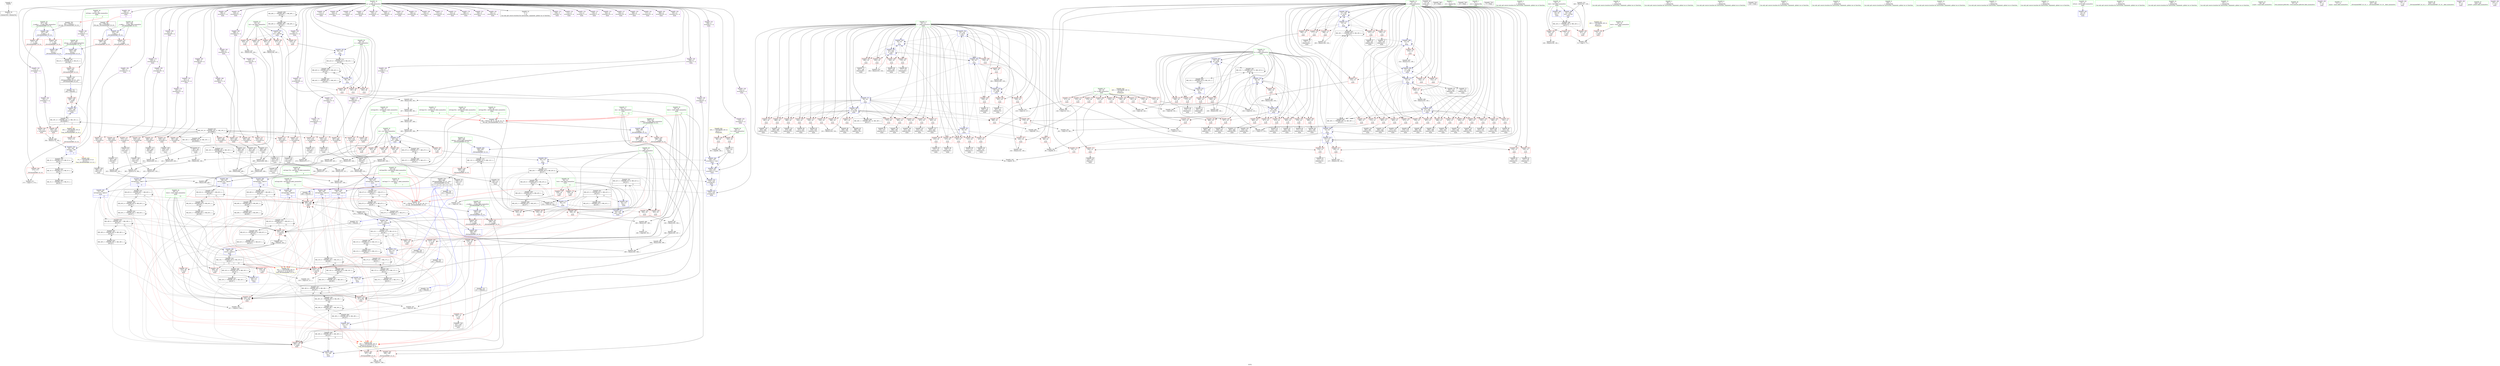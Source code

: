 digraph "SVFG" {
	label="SVFG";

	Node0x5635641ac640 [shape=record,color=grey,label="{NodeID: 0\nNullPtr}"];
	Node0x5635641ac640 -> Node0x5635641c01d0[style=solid];
	Node0x5635642136d0 [shape=record,color=black,label="{NodeID: 609\nMR_49V_2 = PHI(MR_49V_3, MR_49V_1, )\npts\{43 \}\n}"];
	Node0x5635642136d0 -> Node0x56356420c3d0[style=dashed];
	Node0x5635642136d0 -> Node0x5635642136d0[style=dashed];
	Node0x5635641f8fc0 [shape=record,color=black,label="{NodeID: 526\nMR_65V_6 = PHI(MR_65V_7, MR_65V_5, )\npts\{59 \}\n|{|<s6>12}}"];
	Node0x5635641f8fc0 -> Node0x5635641d05d0[style=dashed];
	Node0x5635641f8fc0 -> Node0x5635641d09e0[style=dashed];
	Node0x5635641f8fc0 -> Node0x5635641d12d0[style=dashed];
	Node0x5635641f8fc0 -> Node0x5635641c8420[style=dashed];
	Node0x5635641f8fc0 -> Node0x5635641f8fc0[style=dashed];
	Node0x5635641f8fc0 -> Node0x56356420ebd0[style=dashed];
	Node0x5635641f8fc0:s6 -> Node0x5635642026e0[style=dashed,color=red];
	Node0x5635641d2b30 [shape=record,color=blue,label="{NodeID: 360\n22\<--199\nj\<--inc54\nmain\n}"];
	Node0x5635641d2b30 -> Node0x5635641c4190[style=dashed];
	Node0x5635641d2b30 -> Node0x5635641c4260[style=dashed];
	Node0x5635641d2b30 -> Node0x5635641c4330[style=dashed];
	Node0x5635641d2b30 -> Node0x5635641cc2a0[style=dashed];
	Node0x5635641d2b30 -> Node0x5635641cc330[style=dashed];
	Node0x5635641d2b30 -> Node0x5635641d28c0[style=dashed];
	Node0x5635641d2b30 -> Node0x5635641d2b30[style=dashed];
	Node0x5635641d2b30 -> Node0x563564217cd0[style=dashed];
	Node0x5635641ce7c0 [shape=record,color=red,label="{NodeID: 277\n540\<--32\n\<--res\nmain\n}"];
	Node0x5635641ce7c0 -> Node0x5635641c4e80[style=solid];
	Node0x5635641c25f0 [shape=record,color=red,label="{NodeID: 194\n111\<--20\n\<--i\nmain\n}"];
	Node0x5635641c25f0 -> Node0x5635641c0710[style=solid];
	Node0x5635641bf0f0 [shape=record,color=black,label="{NodeID: 111\n438\<--437\nidxprom181\<--\nmain\n}"];
	Node0x563564178870 [shape=record,color=green,label="{NodeID: 28\n34\<--35\ntres\<--tres_field_insensitive\nmain\n|{|<s4>6}}"];
	Node0x563564178870 -> Node0x5635641ce890[style=solid];
	Node0x563564178870 -> Node0x5635641ce960[style=solid];
	Node0x563564178870 -> Node0x5635641d2f40[style=solid];
	Node0x563564178870 -> Node0x5635641d30e0[style=solid];
	Node0x563564178870:s4 -> Node0x563564256480[style=solid,color=red];
	Node0x5635641dc420 [shape=record,color=grey,label="{NodeID: 471\n199 = Binary(198, 138, )\n}"];
	Node0x5635641dc420 -> Node0x5635641d2b30[style=solid];
	Node0x5635641c85c0 [shape=record,color=blue,label="{NodeID: 388\n62\<--500\nref.tmp209\<--add222\nmain\n|{|<s2>10}}"];
	Node0x5635641c85c0 -> Node0x5635641d1200[style=dashed];
	Node0x5635641c85c0 -> Node0x5635641f99c0[style=dashed];
	Node0x5635641c85c0:s2 -> Node0x5635642026e0[style=dashed,color=red];
	Node0x5635641cfe80 [shape=record,color=red,label="{NodeID: 305\n183\<--182\n\<--arrayidx47\nmain\n}"];
	Node0x5635641cfe80 -> Node0x5635641dc120[style=solid];
	Node0x5635641c3cb0 [shape=record,color=red,label="{NodeID: 222\n92\<--22\n\<--j\nmain\n}"];
	Node0x5635641c3cb0 -> Node0x5635641e12b0[style=solid];
	Node0x5635641c5770 [shape=record,color=purple,label="{NodeID: 139\n166\<--4\narrayidx37\<--g\nmain\n}"];
	Node0x5635641c03d0 [shape=record,color=black,label="{NodeID: 56\n13\<--65\nmain_ret\<--\nmain\n}"];
	Node0x563564254e60 [shape=record,color=black,label="{NodeID: 748\n67 = PHI()\n}"];
	Node0x5635641e0e30 [shape=record,color=grey,label="{NodeID: 499\n277 = cmp(275, 276, )\n}"];
	Node0x5635641d1540 [shape=record,color=red,label="{NodeID: 333\n580\<--565\n\<--__a.addr\n_ZSt3minIxERKT_S2_S2_\n}"];
	Node0x5635641d1540 -> Node0x5635641c8f80[style=solid];
	Node0x5635641cd1d0 [shape=record,color=red,label="{NodeID: 250\n492\<--22\n\<--j\nmain\n}"];
	Node0x5635641cd1d0 -> Node0x5635641c4ce0[style=solid];
	Node0x5635641c6e30 [shape=record,color=purple,label="{NodeID: 167\n416\<--4\narrayidx167\<--g\nmain\n}"];
	Node0x5635641c1a90 [shape=record,color=black,label="{NodeID: 84\n332\<--331\nidxprom112\<--\nmain\n}"];
	Node0x5635641bc1a0 [shape=record,color=green,label="{NodeID: 1\n7\<--1\n.str\<--dummyObj\nGlob }"];
	Node0x563564213bd0 [shape=record,color=black,label="{NodeID: 610\nMR_51V_2 = PHI(MR_51V_3, MR_51V_1, )\npts\{45 \}\n}"];
	Node0x563564213bd0 -> Node0x5635641d01c0[style=dashed];
	Node0x563564213bd0 -> Node0x56356420c8d0[style=dashed];
	Node0x563564213bd0 -> Node0x563564213bd0[style=dashed];
	Node0x5635641f94c0 [shape=record,color=black,label="{NodeID: 527\nMR_67V_6 = PHI(MR_67V_7, MR_67V_5, )\npts\{61 \}\n|{|<s7>12}}"];
	Node0x5635641f94c0 -> Node0x5635641d05d0[style=dashed];
	Node0x5635641f94c0 -> Node0x5635641d09e0[style=dashed];
	Node0x5635641f94c0 -> Node0x5635641d0df0[style=dashed];
	Node0x5635641f94c0 -> Node0x5635641d12d0[style=dashed];
	Node0x5635641f94c0 -> Node0x5635641c84f0[style=dashed];
	Node0x5635641f94c0 -> Node0x5635641f94c0[style=dashed];
	Node0x5635641f94c0 -> Node0x56356420f0d0[style=dashed];
	Node0x5635641f94c0:s7 -> Node0x563564201bc0[style=dashed,color=red];
	Node0x5635641d2c00 [shape=record,color=blue,label="{NodeID: 361\n20\<--204\ni\<--inc57\nmain\n}"];
	Node0x5635641d2c00 -> Node0x5635641c2930[style=dashed];
	Node0x5635641d2c00 -> Node0x5635641c2a00[style=dashed];
	Node0x5635641d2c00 -> Node0x5635641c2ad0[style=dashed];
	Node0x5635641d2c00 -> Node0x5635641c2ba0[style=dashed];
	Node0x5635641d2c00 -> Node0x5635641c2c70[style=dashed];
	Node0x5635641d2c00 -> Node0x5635641d27f0[style=dashed];
	Node0x5635641d2c00 -> Node0x5635641d2c00[style=dashed];
	Node0x5635641d2c00 -> Node0x5635641d2e70[style=dashed];
	Node0x5635641ce890 [shape=record,color=red,label="{NodeID: 278\n228\<--34\n\<--tres\nmain\n}"];
	Node0x5635641ce890 -> Node0x5635641e24b0[style=solid];
	Node0x5635641c26c0 [shape=record,color=red,label="{NodeID: 195\n122\<--20\n\<--i\nmain\n}"];
	Node0x5635641c26c0 -> Node0x5635641c0980[style=solid];
	Node0x5635641bf1c0 [shape=record,color=black,label="{NodeID: 112\n441\<--440\nconv183\<--\nmain\n}"];
	Node0x5635641bf1c0 -> Node0x5635641dbb20[style=solid];
	Node0x563564178940 [shape=record,color=green,label="{NodeID: 29\n36\<--37\nl\<--l_field_insensitive\nmain\n}"];
	Node0x563564178940 -> Node0x5635641cea30[style=solid];
	Node0x563564178940 -> Node0x5635641ceb00[style=solid];
	Node0x563564178940 -> Node0x5635641cebd0[style=solid];
	Node0x563564178940 -> Node0x5635641ceca0[style=solid];
	Node0x563564178940 -> Node0x5635641ced70[style=solid];
	Node0x563564178940 -> Node0x5635641d35c0[style=solid];
	Node0x563564178940 -> Node0x5635641c89d0[style=solid];
	Node0x5635641f68c0 [shape=record,color=black,label="{NodeID: 555\nMR_41V_5 = PHI(MR_41V_6, MR_41V_4, )\npts\{35 \}\n|{|<s5>6}}"];
	Node0x5635641f68c0 -> Node0x5635641ce890[style=dashed];
	Node0x5635641f68c0 -> Node0x5635641ce960[style=dashed];
	Node0x5635641f68c0 -> Node0x5635641d01c0[style=dashed];
	Node0x5635641f68c0 -> Node0x5635641d30e0[style=dashed];
	Node0x5635641f68c0 -> Node0x56356421a4d0[style=dashed];
	Node0x5635641f68c0:s5 -> Node0x5635642026e0[style=dashed,color=red];
	Node0x5635641dc5a0 [shape=record,color=grey,label="{NodeID: 472\n535 = Binary(534, 138, )\n}"];
	Node0x5635641dc5a0 -> Node0x5635641c8b70[style=solid];
	Node0x5635641c8690 [shape=record,color=blue,label="{NodeID: 389\n46\<--505\ntres2\<--cond225\nmain\n}"];
	Node0x5635641c8690 -> Node0x5635641f71c0[style=dashed];
	Node0x5635641cff50 [shape=record,color=red,label="{NodeID: 306\n189\<--186\n\<--call48\nmain\n}"];
	Node0x5635641cff50 -> Node0x5635641d2a60[style=solid];
	Node0x5635641c3d80 [shape=record,color=red,label="{NodeID: 223\n104\<--22\n\<--j\nmain\n}"];
	Node0x5635641c3d80 -> Node0x5635641c0570[style=solid];
	Node0x5635641c5840 [shape=record,color=purple,label="{NodeID: 140\n169\<--4\narrayidx39\<--g\nmain\n|{<s0>5}}"];
	Node0x5635641c5840:s0 -> Node0x563564256740[style=solid,color=red];
	Node0x5635641c04a0 [shape=record,color=black,label="{NodeID: 57\n103\<--102\nconv\<--\nmain\n}"];
	Node0x5635641c04a0 -> Node0x5635641d2240[style=solid];
	Node0x5635641c04a0 -> Node0x5635641d2310[style=solid];
	Node0x563564254f60 [shape=record,color=black,label="{NodeID: 749\n97 = PHI()\n}"];
	Node0x5635641e0fb0 [shape=record,color=grey,label="{NodeID: 500\n150 = cmp(148, 149, )\n}"];
	Node0x5635641d1610 [shape=record,color=red,label="{NodeID: 334\n571\<--567\n\<--__b.addr\n_ZSt3minIxERKT_S2_S2_\n}"];
	Node0x5635641d1610 -> Node0x5635641d17b0[style=solid];
	Node0x5635641cd2a0 [shape=record,color=red,label="{NodeID: 251\n529\<--22\n\<--j\nmain\n}"];
	Node0x5635641cd2a0 -> Node0x5635641caeb0[style=solid];
	Node0x5635641c6f00 [shape=record,color=purple,label="{NodeID: 168\n419\<--4\narrayidx169\<--g\nmain\n}"];
	Node0x5635641c6f00 -> Node0x5635641d0ab0[style=solid];
	Node0x5635641c1b60 [shape=record,color=black,label="{NodeID: 85\n335\<--334\nconv114\<--\nmain\n}"];
	Node0x5635641c1b60 -> Node0x5635641caa30[style=solid];
	Node0x563564176460 [shape=record,color=green,label="{NodeID: 2\n9\<--1\n.str.1\<--dummyObj\nGlob }"];
	Node0x5635642140d0 [shape=record,color=black,label="{NodeID: 611\nMR_53V_2 = PHI(MR_53V_3, MR_53V_1, )\npts\{47 \}\n}"];
	Node0x5635642140d0 -> Node0x5635641d01c0[style=dashed];
	Node0x5635642140d0 -> Node0x56356420cdd0[style=dashed];
	Node0x5635642140d0 -> Node0x5635642140d0[style=dashed];
	Node0x5635641f99c0 [shape=record,color=black,label="{NodeID: 528\nMR_69V_6 = PHI(MR_69V_7, MR_69V_5, )\npts\{63 \}\n|{|<s7>12}}"];
	Node0x5635641f99c0 -> Node0x5635641d05d0[style=dashed];
	Node0x5635641f99c0 -> Node0x5635641d09e0[style=dashed];
	Node0x5635641f99c0 -> Node0x5635641d0df0[style=dashed];
	Node0x5635641f99c0 -> Node0x5635641d12d0[style=dashed];
	Node0x5635641f99c0 -> Node0x5635641c85c0[style=dashed];
	Node0x5635641f99c0 -> Node0x5635641f99c0[style=dashed];
	Node0x5635641f99c0 -> Node0x56356420f5d0[style=dashed];
	Node0x5635641f99c0:s7 -> Node0x5635642026e0[style=dashed,color=red];
	Node0x5635641d2cd0 [shape=record,color=blue,label="{NodeID: 362\n24\<--209\nk\<--inc60\nmain\n}"];
	Node0x5635641d2cd0 -> Node0x5635641cd370[style=dashed];
	Node0x5635641d2cd0 -> Node0x5635641cd440[style=dashed];
	Node0x5635641d2cd0 -> Node0x5635641cd510[style=dashed];
	Node0x5635641d2cd0 -> Node0x5635641cd5e0[style=dashed];
	Node0x5635641d2cd0 -> Node0x5635641d2cd0[style=dashed];
	Node0x5635641d2cd0 -> Node0x56356420aad0[style=dashed];
	Node0x5635641d2cd0 -> Node0x5635642113d0[style=dashed];
	Node0x5635641ce960 [shape=record,color=red,label="{NodeID: 279\n239\<--34\n\<--tres\nmain\n}"];
	Node0x5635641ce960 -> Node0x5635641da800[style=solid];
	Node0x5635641c2790 [shape=record,color=red,label="{NodeID: 196\n127\<--20\n\<--i\nmain\n}"];
	Node0x5635641c2790 -> Node0x5635641c0a50[style=solid];
	Node0x5635641bf290 [shape=record,color=black,label="{NodeID: 113\n443\<--442\nidxprom184\<--\nmain\n}"];
	Node0x563564178a10 [shape=record,color=green,label="{NodeID: 30\n38\<--39\nr\<--r_field_insensitive\nmain\n}"];
	Node0x563564178a10 -> Node0x5635641cee40[style=solid];
	Node0x563564178a10 -> Node0x5635641cef10[style=solid];
	Node0x563564178a10 -> Node0x5635641cefe0[style=solid];
	Node0x563564178a10 -> Node0x5635641d3690[style=solid];
	Node0x563564178a10 -> Node0x5635641c8900[style=solid];
	Node0x5635641dc720 [shape=record,color=grey,label="{NodeID: 473\n498 = Binary(285, 497, )\n}"];
	Node0x5635641dc720 -> Node0x5635641ca5b0[style=solid];
	Node0x5635641c8760 [shape=record,color=blue,label="{NodeID: 390\n24\<--509\nk\<--inc227\nmain\n}"];
	Node0x5635641c8760 -> Node0x5635641cd6b0[style=dashed];
	Node0x5635641c8760 -> Node0x5635641cd780[style=dashed];
	Node0x5635641c8760 -> Node0x5635641cd850[style=dashed];
	Node0x5635641c8760 -> Node0x5635641cd920[style=dashed];
	Node0x5635641c8760 -> Node0x5635641cd9f0[style=dashed];
	Node0x5635641c8760 -> Node0x5635641cdac0[style=dashed];
	Node0x5635641c8760 -> Node0x5635641cdb90[style=dashed];
	Node0x5635641c8760 -> Node0x5635641cdc60[style=dashed];
	Node0x5635641c8760 -> Node0x5635641cdd30[style=dashed];
	Node0x5635641c8760 -> Node0x5635641cde00[style=dashed];
	Node0x5635641c8760 -> Node0x5635641d3aa0[style=dashed];
	Node0x5635641c8760 -> Node0x5635641c8760[style=dashed];
	Node0x5635641c8760 -> Node0x56356420aad0[style=dashed];
	Node0x5635641d0020 [shape=record,color=red,label="{NodeID: 307\n235\<--234\n\<--arrayidx71\nmain\n}"];
	Node0x5635641d0020 -> Node0x5635641c1410[style=solid];
	Node0x5635641c3e50 [shape=record,color=red,label="{NodeID: 224\n114\<--22\n\<--j\nmain\n}"];
	Node0x5635641c3e50 -> Node0x5635641c07e0[style=solid];
	Node0x5635641c5910 [shape=record,color=purple,label="{NodeID: 141\n172\<--4\narrayidx41\<--g\nmain\n}"];
	Node0x5635641c0570 [shape=record,color=black,label="{NodeID: 58\n105\<--104\nidxprom\<--\nmain\n}"];
	Node0x563564255060 [shape=record,color=black,label="{NodeID: 750\n77 = PHI()\n}"];
	Node0x56356420b9d0 [shape=record,color=black,label="{NodeID: 584\nMR_45V_4 = PHI(MR_45V_9, MR_45V_3, )\npts\{39 \}\n}"];
	Node0x56356420b9d0 -> Node0x5635641d3690[style=dashed];
	Node0x56356420b9d0 -> Node0x56356420b9d0[style=dashed];
	Node0x56356420b9d0 -> Node0x563564212cd0[style=dashed];
	Node0x5635641e1130 [shape=record,color=grey,label="{NodeID: 501\n99 = cmp(98, 100, )\n}"];
	Node0x5635641d16e0 [shape=record,color=red,label="{NodeID: 335\n577\<--567\n\<--__b.addr\n_ZSt3minIxERKT_S2_S2_\n}"];
	Node0x5635641d16e0 -> Node0x5635641c8eb0[style=solid];
	Node0x5635641cd370 [shape=record,color=red,label="{NodeID: 252\n148\<--24\n\<--k\nmain\n}"];
	Node0x5635641cd370 -> Node0x5635641e0fb0[style=solid];
	Node0x5635641c6fd0 [shape=record,color=purple,label="{NodeID: 169\n424\<--4\narrayidx172\<--g\nmain\n}"];
	Node0x5635641c1c30 [shape=record,color=black,label="{NodeID: 86\n341\<--340\nidxprom118\<--\nmain\n}"];
	Node0x5635641764f0 [shape=record,color=green,label="{NodeID: 3\n65\<--1\n\<--dummyObj\nCan only get source location for instruction, argument, global var or function.}"];
	Node0x5635642145d0 [shape=record,color=black,label="{NodeID: 612\nMR_55V_2 = PHI(MR_55V_3, MR_55V_1, )\npts\{49 \}\n}"];
	Node0x5635642145d0 -> Node0x5635641d01c0[style=dashed];
	Node0x5635642145d0 -> Node0x56356420d2d0[style=dashed];
	Node0x5635642145d0 -> Node0x5635642145d0[style=dashed];
	Node0x5635641d2da0 [shape=record,color=blue,label="{NodeID: 363\n32\<--213\nres\<--\nmain\n}"];
	Node0x5635641d2da0 -> Node0x563564219fd0[style=dashed];
	Node0x5635641cea30 [shape=record,color=red,label="{NodeID: 280\n288\<--36\n\<--l\nmain\n}"];
	Node0x5635641cea30 -> Node0x5635641db3a0[style=solid];
	Node0x5635641c2860 [shape=record,color=red,label="{NodeID: 197\n142\<--20\n\<--i\nmain\n}"];
	Node0x5635641c2860 -> Node0x5635641dada0[style=solid];
	Node0x5635641bf360 [shape=record,color=black,label="{NodeID: 114\n446\<--445\nidxprom186\<--\nmain\n}"];
	Node0x563564178ae0 [shape=record,color=green,label="{NodeID: 31\n40\<--41\nm1\<--m1_field_insensitive\nmain\n}"];
	Node0x563564178ae0 -> Node0x5635641cf0b0[style=solid];
	Node0x563564178ae0 -> Node0x5635641cf180[style=solid];
	Node0x563564178ae0 -> Node0x5635641cf250[style=solid];
	Node0x563564178ae0 -> Node0x5635641cf320[style=solid];
	Node0x563564178ae0 -> Node0x5635641cf3f0[style=solid];
	Node0x563564178ae0 -> Node0x5635641d3760[style=solid];
	Node0x5635641f6aa0 [shape=record,color=black,label="{NodeID: 557\nMR_39V_8 = PHI(MR_39V_9, MR_39V_7, )\npts\{33 \}\n|{|<s7>12}}"];
	Node0x5635641f6aa0 -> Node0x5635641d05d0[style=dashed];
	Node0x5635641f6aa0 -> Node0x5635641d09e0[style=dashed];
	Node0x5635641f6aa0 -> Node0x5635641d0df0[style=dashed];
	Node0x5635641f6aa0 -> Node0x5635641d1200[style=dashed];
	Node0x5635641f6aa0 -> Node0x5635641d12d0[style=dashed];
	Node0x5635641f6aa0 -> Node0x5635641c8830[style=dashed];
	Node0x5635641f6aa0 -> Node0x5635641fd0c0[style=dashed];
	Node0x5635641f6aa0:s7 -> Node0x563564201bc0[style=dashed,color=red];
	Node0x5635641dc8a0 [shape=record,color=grey,label="{NodeID: 474\n548 = Binary(547, 138, )\n}"];
	Node0x5635641dc8a0 -> Node0x5635641c8c40[style=solid];
	Node0x5635641c8830 [shape=record,color=blue,label="{NodeID: 391\n32\<--514\nres\<--\nmain\n}"];
	Node0x5635641c8830 -> Node0x5635641f6aa0[style=dashed];
	Node0x5635641d00f0 [shape=record,color=red,label="{NodeID: 308\n247\<--246\n\<--arrayidx77\nmain\n}"];
	Node0x5635641d00f0 -> Node0x5635641c1680[style=solid];
	Node0x5635641c3f20 [shape=record,color=red,label="{NodeID: 225\n119\<--22\n\<--j\nmain\n}"];
	Node0x5635641c3f20 -> Node0x5635641c08b0[style=solid];
	Node0x5635641c59e0 [shape=record,color=purple,label="{NodeID: 142\n175\<--4\narrayidx43\<--g\nmain\n}"];
	Node0x5635641c59e0 -> Node0x5635641cfdb0[style=solid];
	Node0x5635641c0640 [shape=record,color=black,label="{NodeID: 59\n108\<--107\nidxprom10\<--\nmain\n}"];
	Node0x563564255160 [shape=record,color=black,label="{NodeID: 751\n186 = PHI(560, )\n}"];
	Node0x563564255160 -> Node0x5635641cff50[style=solid];
	Node0x56356420bed0 [shape=record,color=black,label="{NodeID: 585\nMR_47V_4 = PHI(MR_47V_7, MR_47V_3, )\npts\{41 \}\n}"];
	Node0x56356420bed0 -> Node0x5635641d3760[style=dashed];
	Node0x56356420bed0 -> Node0x56356420bed0[style=dashed];
	Node0x56356420bed0 -> Node0x5635642131d0[style=dashed];
	Node0x5635641e12b0 [shape=record,color=grey,label="{NodeID: 502\n94 = cmp(92, 93, )\n}"];
	Node0x5635641d17b0 [shape=record,color=red,label="{NodeID: 336\n572\<--571\n\<--\n_ZSt3minIxERKT_S2_S2_\n}"];
	Node0x5635641d17b0 -> Node0x5635641e21b0[style=solid];
	Node0x5635641cd440 [shape=record,color=red,label="{NodeID: 253\n173\<--24\n\<--k\nmain\n}"];
	Node0x5635641cd440 -> Node0x5635641c0e60[style=solid];
	Node0x5635641c70a0 [shape=record,color=purple,label="{NodeID: 170\n427\<--4\narrayidx174\<--g\nmain\n}"];
	Node0x5635641c70a0 -> Node0x5635641d0b80[style=solid];
	Node0x5635641c1d00 [shape=record,color=black,label="{NodeID: 87\n344\<--343\nidxprom120\<--\nmain\n}"];
	Node0x563564176bf0 [shape=record,color=green,label="{NodeID: 4\n79\<--1\n\<--dummyObj\nCan only get source location for instruction, argument, global var or function.}"];
	Node0x563564214ad0 [shape=record,color=black,label="{NodeID: 613\nMR_57V_2 = PHI(MR_57V_3, MR_57V_1, )\npts\{51 \}\n}"];
	Node0x563564214ad0 -> Node0x5635641d01c0[style=dashed];
	Node0x563564214ad0 -> Node0x56356420d7d0[style=dashed];
	Node0x563564214ad0 -> Node0x563564214ad0[style=dashed];
	Node0x5635641d2e70 [shape=record,color=blue,label="{NodeID: 364\n20\<--65\ni\<--\nmain\n}"];
	Node0x5635641d2e70 -> Node0x5635641c2d40[style=dashed];
	Node0x5635641d2e70 -> Node0x5635641c2e10[style=dashed];
	Node0x5635641d2e70 -> Node0x5635641c2ee0[style=dashed];
	Node0x5635641d2e70 -> Node0x5635641c2fb0[style=dashed];
	Node0x5635641d2e70 -> Node0x5635641d3350[style=dashed];
	Node0x5635641d2e70 -> Node0x5635641d3420[style=dashed];
	Node0x5635641ceb00 [shape=record,color=red,label="{NodeID: 281\n293\<--36\n\<--l\nmain\n}"];
	Node0x5635641ceb00 -> Node0x5635641cb930[style=solid];
	Node0x5635641c2930 [shape=record,color=red,label="{NodeID: 198\n154\<--20\n\<--i\nmain\n}"];
	Node0x5635641c2930 -> Node0x5635641e1d30[style=solid];
	Node0x5635641c4470 [shape=record,color=black,label="{NodeID: 115\n449\<--448\nconv188\<--\nmain\n}"];
	Node0x5635641c4470 -> Node0x5635641db820[style=solid];
	Node0x563564178bb0 [shape=record,color=green,label="{NodeID: 32\n42\<--43\nm2\<--m2_field_insensitive\nmain\n}"];
	Node0x563564178bb0 -> Node0x5635641cf4c0[style=solid];
	Node0x563564178bb0 -> Node0x5635641cf590[style=solid];
	Node0x563564178bb0 -> Node0x5635641cf660[style=solid];
	Node0x563564178bb0 -> Node0x5635641cf730[style=solid];
	Node0x563564178bb0 -> Node0x5635641cf800[style=solid];
	Node0x563564178bb0 -> Node0x5635641d3830[style=solid];
	Node0x5635641dca20 [shape=record,color=grey,label="{NodeID: 475\n385 = Binary(374, 384, )\n}"];
	Node0x5635641dca20 -> Node0x5635641d3d10[style=solid];
	Node0x5635641c8900 [shape=record,color=blue,label="{NodeID: 392\n38\<--520\nr\<--\nmain\n}"];
	Node0x5635641c8900 -> Node0x5635642082d0[style=dashed];
	Node0x5635641d01c0 [shape=record,color=red,label="{NodeID: 309\n260\<--257\n\<--call82\nmain\n}"];
	Node0x5635641d01c0 -> Node0x5635641d3280[style=solid];
	Node0x5635641c3ff0 [shape=record,color=red,label="{NodeID: 226\n130\<--22\n\<--j\nmain\n}"];
	Node0x5635641c3ff0 -> Node0x5635641c0b20[style=solid];
	Node0x5635641c5ab0 [shape=record,color=purple,label="{NodeID: 143\n179\<--4\narrayidx45\<--g\nmain\n}"];
	Node0x5635641c0710 [shape=record,color=black,label="{NodeID: 60\n112\<--111\nidxprom12\<--\nmain\n}"];
	Node0x563564255350 [shape=record,color=black,label="{NodeID: 752\n408 = PHI(585, )\n}"];
	Node0x563564255350 -> Node0x5635641d09e0[style=solid];
	Node0x56356420c3d0 [shape=record,color=black,label="{NodeID: 586\nMR_49V_4 = PHI(MR_49V_7, MR_49V_3, )\npts\{43 \}\n}"];
	Node0x56356420c3d0 -> Node0x5635641d3830[style=dashed];
	Node0x56356420c3d0 -> Node0x56356420c3d0[style=dashed];
	Node0x56356420c3d0 -> Node0x5635642136d0[style=dashed];
	Node0x5635641e1430 [shape=record,color=grey,label="{NodeID: 503\n88 = cmp(86, 87, )\n}"];
	Node0x5635641d1880 [shape=record,color=red,label="{NodeID: 337\n574\<--573\n\<--\n_ZSt3minIxERKT_S2_S2_\n}"];
	Node0x5635641d1880 -> Node0x5635641e21b0[style=solid];
	Node0x5635641cd510 [shape=record,color=red,label="{NodeID: 254\n180\<--24\n\<--k\nmain\n}"];
	Node0x5635641cd510 -> Node0x5635641c1000[style=solid];
	Node0x5635641c7170 [shape=record,color=purple,label="{NodeID: 171\n436\<--4\narrayidx180\<--g\nmain\n}"];
	Node0x5635641c1dd0 [shape=record,color=black,label="{NodeID: 88\n347\<--346\nconv122\<--\nmain\n}"];
	Node0x5635641c1dd0 -> Node0x5635641dbca0[style=solid];
	Node0x563564176cb0 [shape=record,color=green,label="{NodeID: 5\n80\<--1\n\<--dummyObj\nCan only get source location for instruction, argument, global var or function.}"];
	Node0x563564214fd0 [shape=record,color=black,label="{NodeID: 614\nMR_59V_2 = PHI(MR_59V_3, MR_59V_1, )\npts\{53 \}\n}"];
	Node0x563564214fd0 -> Node0x5635641d01c0[style=dashed];
	Node0x563564214fd0 -> Node0x56356420dcd0[style=dashed];
	Node0x563564214fd0 -> Node0x563564214fd0[style=dashed];
	Node0x5635641d2f40 [shape=record,color=blue,label="{NodeID: 365\n34\<--221\ntres\<--\nmain\n}"];
	Node0x5635641d2f40 -> Node0x5635641f68c0[style=dashed];
	Node0x5635641cebd0 [shape=record,color=red,label="{NodeID: 282\n295\<--36\n\<--l\nmain\n}"];
	Node0x5635641cebd0 -> Node0x5635641ca730[style=solid];
	Node0x5635641c2a00 [shape=record,color=red,label="{NodeID: 199\n164\<--20\n\<--i\nmain\n}"];
	Node0x5635641c2a00 -> Node0x5635641c0bf0[style=solid];
	Node0x5635641c4500 [shape=record,color=black,label="{NodeID: 116\n462\<--461\nidxprom197\<--\nmain\n}"];
	Node0x563564178c80 [shape=record,color=green,label="{NodeID: 33\n44\<--45\ntres1\<--tres1_field_insensitive\nmain\n|{|<s5>11}}"];
	Node0x563564178c80 -> Node0x5635641cf8d0[style=solid];
	Node0x563564178c80 -> Node0x5635641cf9a0[style=solid];
	Node0x563564178c80 -> Node0x5635641cfa70[style=solid];
	Node0x563564178c80 -> Node0x5635641d39d0[style=solid];
	Node0x563564178c80 -> Node0x5635641c8280[style=solid];
	Node0x563564178c80:s5 -> Node0x563564255e60[style=solid,color=red];
	Node0x5635641ca2b0 [shape=record,color=grey,label="{NodeID: 476\n500 = Binary(488, 499, )\n}"];
	Node0x5635641ca2b0 -> Node0x5635641c85c0[style=solid];
	Node0x5635641c89d0 [shape=record,color=blue,label="{NodeID: 393\n36\<--523\nl\<--\nmain\n}"];
	Node0x5635641c89d0 -> Node0x563564207dd0[style=dashed];
	Node0x5635641d0290 [shape=record,color=red,label="{NodeID: 310\n326\<--325\n\<--arrayidx108\nmain\n}"];
	Node0x5635641d0290 -> Node0x5635641c18f0[style=solid];
	Node0x5635641c40c0 [shape=record,color=red,label="{NodeID: 227\n136\<--22\n\<--j\nmain\n}"];
	Node0x5635641c40c0 -> Node0x5635641db220[style=solid];
	Node0x5635641c5b80 [shape=record,color=purple,label="{NodeID: 144\n182\<--4\narrayidx47\<--g\nmain\n}"];
	Node0x5635641c5b80 -> Node0x5635641cfe80[style=solid];
	Node0x5635641c07e0 [shape=record,color=black,label="{NodeID: 61\n115\<--114\nidxprom14\<--\nmain\n}"];
	Node0x563564255450 [shape=record,color=black,label="{NodeID: 753\n257 = PHI(585, )\n}"];
	Node0x563564255450 -> Node0x5635641d01c0[style=solid];
	Node0x56356420c8d0 [shape=record,color=black,label="{NodeID: 587\nMR_51V_4 = PHI(MR_51V_9, MR_51V_3, )\npts\{45 \}\n}"];
	Node0x56356420c8d0 -> Node0x5635641d39d0[style=dashed];
	Node0x56356420c8d0 -> Node0x56356420c8d0[style=dashed];
	Node0x56356420c8d0 -> Node0x563564213bd0[style=dashed];
	Node0x5635641e15b0 [shape=record,color=grey,label="{NodeID: 504\n457 = cmp(413, 456, )\n}"];
	Node0x5635641d1950 [shape=record,color=red,label="{NodeID: 338\n608\<--588\n\<--retval\n_ZSt3minIeERKT_S2_S2_\n}"];
	Node0x5635641d1950 -> Node0x5635641c5020[style=solid];
	Node0x5635641cd5e0 [shape=record,color=red,label="{NodeID: 255\n208\<--24\n\<--k\nmain\n}"];
	Node0x5635641cd5e0 -> Node0x5635641cb030[style=solid];
	Node0x5635641c7240 [shape=record,color=purple,label="{NodeID: 172\n439\<--4\narrayidx182\<--g\nmain\n}"];
	Node0x5635641c7240 -> Node0x5635641d0c50[style=solid];
	Node0x5635641c1ea0 [shape=record,color=black,label="{NodeID: 89\n349\<--348\nidxprom123\<--\nmain\n}"];
	Node0x563564177590 [shape=record,color=green,label="{NodeID: 6\n81\<--1\n\<--dummyObj\nCan only get source location for instruction, argument, global var or function.}"];
	Node0x5635642154d0 [shape=record,color=black,label="{NodeID: 615\nMR_61V_2 = PHI(MR_61V_3, MR_61V_1, )\npts\{55 \}\n}"];
	Node0x5635642154d0 -> Node0x5635641d01c0[style=dashed];
	Node0x5635642154d0 -> Node0x56356420e1d0[style=dashed];
	Node0x5635642154d0 -> Node0x5635642154d0[style=dashed];
	Node0x5635641d3010 [shape=record,color=blue,label="{NodeID: 366\n22\<--65\nj\<--\nmain\n}"];
	Node0x5635641d3010 -> Node0x5635641cc400[style=dashed];
	Node0x5635641d3010 -> Node0x5635641cc4d0[style=dashed];
	Node0x5635641d3010 -> Node0x5635641cc5a0[style=dashed];
	Node0x5635641d3010 -> Node0x5635641cc670[style=dashed];
	Node0x5635641d3010 -> Node0x5635641d3010[style=dashed];
	Node0x5635641d3010 -> Node0x5635641d31b0[style=dashed];
	Node0x5635641d3010 -> Node0x5635641d34f0[style=dashed];
	Node0x5635641d3010 -> Node0x563564210ed0[style=dashed];
	Node0x5635641ceca0 [shape=record,color=red,label="{NodeID: 283\n302\<--36\n\<--l\nmain\n}"];
	Node0x5635641ceca0 -> Node0x5635641cbdb0[style=solid];
	Node0x5635641c2ad0 [shape=record,color=red,label="{NodeID: 200\n170\<--20\n\<--i\nmain\n}"];
	Node0x5635641c2ad0 -> Node0x5635641c0d90[style=solid];
	Node0x5635641c4590 [shape=record,color=black,label="{NodeID: 117\n465\<--464\nidxprom199\<--\nmain\n}"];
	Node0x5635641be140 [shape=record,color=green,label="{NodeID: 34\n46\<--47\ntres2\<--tres2_field_insensitive\nmain\n|{|<s5>11}}"];
	Node0x5635641be140 -> Node0x5635641cfb40[style=solid];
	Node0x5635641be140 -> Node0x5635641cfc10[style=solid];
	Node0x5635641be140 -> Node0x5635641cfce0[style=solid];
	Node0x5635641be140 -> Node0x5635641d3900[style=solid];
	Node0x5635641be140 -> Node0x5635641c8690[style=solid];
	Node0x5635641be140:s5 -> Node0x563564256480[style=solid,color=red];
	Node0x5635641ca430 [shape=record,color=grey,label="{NodeID: 477\n384 = Binary(382, 383, )\n}"];
	Node0x5635641ca430 -> Node0x5635641dca20[style=solid];
	Node0x5635641c8aa0 [shape=record,color=blue,label="{NodeID: 394\n22\<--530\nj\<--inc237\nmain\n}"];
	Node0x5635641c8aa0 -> Node0x5635641cc740[style=dashed];
	Node0x5635641c8aa0 -> Node0x5635641cc810[style=dashed];
	Node0x5635641c8aa0 -> Node0x5635641cc8e0[style=dashed];
	Node0x5635641c8aa0 -> Node0x5635641cc9b0[style=dashed];
	Node0x5635641c8aa0 -> Node0x5635641cca80[style=dashed];
	Node0x5635641c8aa0 -> Node0x5635641ccb50[style=dashed];
	Node0x5635641c8aa0 -> Node0x5635641ccc20[style=dashed];
	Node0x5635641c8aa0 -> Node0x5635641cccf0[style=dashed];
	Node0x5635641c8aa0 -> Node0x5635641ccdc0[style=dashed];
	Node0x5635641c8aa0 -> Node0x5635641cce90[style=dashed];
	Node0x5635641c8aa0 -> Node0x5635641ccf60[style=dashed];
	Node0x5635641c8aa0 -> Node0x5635641cd030[style=dashed];
	Node0x5635641c8aa0 -> Node0x5635641cd100[style=dashed];
	Node0x5635641c8aa0 -> Node0x5635641cd1d0[style=dashed];
	Node0x5635641c8aa0 -> Node0x5635641cd2a0[style=dashed];
	Node0x5635641c8aa0 -> Node0x5635641d34f0[style=dashed];
	Node0x5635641c8aa0 -> Node0x5635641c8aa0[style=dashed];
	Node0x5635641c8aa0 -> Node0x563564210ed0[style=dashed];
	Node0x5635641d0360 [shape=record,color=red,label="{NodeID: 311\n334\<--333\n\<--arrayidx113\nmain\n}"];
	Node0x5635641d0360 -> Node0x5635641c1b60[style=solid];
	Node0x5635641c4190 [shape=record,color=red,label="{NodeID: 228\n160\<--22\n\<--j\nmain\n}"];
	Node0x5635641c4190 -> Node0x5635641e1bb0[style=solid];
	Node0x5635641c5c50 [shape=record,color=purple,label="{NodeID: 145\n192\<--4\narrayidx50\<--g\nmain\n}"];
	Node0x5635641c08b0 [shape=record,color=black,label="{NodeID: 62\n120\<--119\nidxprom16\<--\nmain\n}"];
	Node0x563564255590 [shape=record,color=black,label="{NodeID: 754\n543 = PHI()\n}"];
	Node0x56356420cdd0 [shape=record,color=black,label="{NodeID: 588\nMR_53V_4 = PHI(MR_53V_9, MR_53V_3, )\npts\{47 \}\n}"];
	Node0x56356420cdd0 -> Node0x5635641d3900[style=dashed];
	Node0x56356420cdd0 -> Node0x56356420cdd0[style=dashed];
	Node0x56356420cdd0 -> Node0x5635642140d0[style=dashed];
	Node0x5635641e1730 [shape=record,color=grey,label="{NodeID: 505\n281 = cmp(279, 280, )\n}"];
	Node0x5635641d1a20 [shape=record,color=red,label="{NodeID: 339\n598\<--590\n\<--__a.addr\n_ZSt3minIeERKT_S2_S2_\n}"];
	Node0x5635641d1a20 -> Node0x5635641d1e30[style=solid];
	Node0x5635641cd6b0 [shape=record,color=red,label="{NodeID: 256\n315\<--24\n\<--k\nmain\n}"];
	Node0x5635641cd6b0 -> Node0x5635641e2630[style=solid];
	Node0x5635641c7310 [shape=record,color=purple,label="{NodeID: 173\n444\<--4\narrayidx185\<--g\nmain\n}"];
	Node0x5635641c1f70 [shape=record,color=black,label="{NodeID: 90\n352\<--351\nidxprom125\<--\nmain\n}"];
	Node0x563564177650 [shape=record,color=green,label="{NodeID: 7\n100\<--1\n\<--dummyObj\nCan only get source location for instruction, argument, global var or function.}"];
	Node0x5635642159d0 [shape=record,color=black,label="{NodeID: 616\nMR_63V_2 = PHI(MR_63V_3, MR_63V_1, )\npts\{57 \}\n}"];
	Node0x5635642159d0 -> Node0x5635641d01c0[style=dashed];
	Node0x5635642159d0 -> Node0x56356420e6d0[style=dashed];
	Node0x5635642159d0 -> Node0x5635642159d0[style=dashed];
	Node0x5635641d30e0 [shape=record,color=blue,label="{NodeID: 367\n34\<--250\ntres\<--cond\nmain\n}"];
	Node0x5635641d30e0 -> Node0x5635641f68c0[style=dashed];
	Node0x5635641ced70 [shape=record,color=red,label="{NodeID: 284\n304\<--36\n\<--l\nmain\n}"];
	Node0x5635641ced70 -> Node0x5635641e0b70[style=solid];
	Node0x5635641c2ba0 [shape=record,color=red,label="{NodeID: 201\n190\<--20\n\<--i\nmain\n}"];
	Node0x5635641c2ba0 -> Node0x5635641c10d0[style=solid];
	Node0x5635641c4660 [shape=record,color=black,label="{NodeID: 118\n468\<--467\nconv201\<--\nmain\n}"];
	Node0x5635641c4660 -> Node0x5635641cad30[style=solid];
	Node0x5635641be1d0 [shape=record,color=green,label="{NodeID: 35\n48\<--49\nref.tmp104\<--ref.tmp104_field_insensitive\nmain\n|{|<s1>7}}"];
	Node0x5635641be1d0 -> Node0x5635641d3b70[style=solid];
	Node0x5635641be1d0:s1 -> Node0x563564255e60[style=solid,color=red];
	Node0x5635641ca5b0 [shape=record,color=grey,label="{NodeID: 478\n499 = Binary(496, 498, )\n}"];
	Node0x5635641ca5b0 -> Node0x5635641ca2b0[style=solid];
	Node0x5635641c8b70 [shape=record,color=blue,label="{NodeID: 395\n20\<--535\ni\<--inc240\nmain\n}"];
	Node0x5635641c8b70 -> Node0x5635641c3080[style=dashed];
	Node0x5635641c8b70 -> Node0x5635641c3150[style=dashed];
	Node0x5635641c8b70 -> Node0x5635641c3220[style=dashed];
	Node0x5635641c8b70 -> Node0x5635641c32f0[style=dashed];
	Node0x5635641c8b70 -> Node0x5635641c33c0[style=dashed];
	Node0x5635641c8b70 -> Node0x5635641c3490[style=dashed];
	Node0x5635641c8b70 -> Node0x5635641c3560[style=dashed];
	Node0x5635641c8b70 -> Node0x5635641c3630[style=dashed];
	Node0x5635641c8b70 -> Node0x5635641c3700[style=dashed];
	Node0x5635641c8b70 -> Node0x5635641c37d0[style=dashed];
	Node0x5635641c8b70 -> Node0x5635641c38a0[style=dashed];
	Node0x5635641c8b70 -> Node0x5635641c3970[style=dashed];
	Node0x5635641c8b70 -> Node0x5635641c3a40[style=dashed];
	Node0x5635641c8b70 -> Node0x5635641c3b10[style=dashed];
	Node0x5635641c8b70 -> Node0x5635641c3be0[style=dashed];
	Node0x5635641c8b70 -> Node0x5635641c8b70[style=dashed];
	Node0x5635641c8b70 -> Node0x5635642109d0[style=dashed];
	Node0x5635641d0430 [shape=record,color=red,label="{NodeID: 312\n346\<--345\n\<--arrayidx121\nmain\n}"];
	Node0x5635641d0430 -> Node0x5635641c1dd0[style=solid];
	Node0x5635641c4260 [shape=record,color=red,label="{NodeID: 229\n167\<--22\n\<--j\nmain\n}"];
	Node0x5635641c4260 -> Node0x5635641c0cc0[style=solid];
	Node0x5635641c5d20 [shape=record,color=purple,label="{NodeID: 146\n195\<--4\narrayidx52\<--g\nmain\n}"];
	Node0x5635641c5d20 -> Node0x5635641d2a60[style=solid];
	Node0x5635641c0980 [shape=record,color=black,label="{NodeID: 63\n123\<--122\nidxprom18\<--\nmain\n}"];
	Node0x563564255660 [shape=record,color=black,label="{NodeID: 755\n361 = PHI(585, )\n}"];
	Node0x563564255660 -> Node0x5635641d05d0[style=solid];
	Node0x56356420d2d0 [shape=record,color=black,label="{NodeID: 589\nMR_55V_4 = PHI(MR_55V_8, MR_55V_3, )\npts\{49 \}\n}"];
	Node0x56356420d2d0 -> Node0x5635641f76c0[style=dashed];
	Node0x56356420d2d0 -> Node0x56356420d2d0[style=dashed];
	Node0x56356420d2d0 -> Node0x5635642145d0[style=dashed];
	Node0x5635641e18b0 [shape=record,color=grey,label="{NodeID: 506\n74 = cmp(72, 73, )\n}"];
	Node0x5635641d1af0 [shape=record,color=red,label="{NodeID: 340\n605\<--590\n\<--__a.addr\n_ZSt3minIeERKT_S2_S2_\n}"];
	Node0x5635641d1af0 -> Node0x5635641c92c0[style=solid];
	Node0x5635641cd780 [shape=record,color=red,label="{NodeID: 257\n323\<--24\n\<--k\nmain\n}"];
	Node0x5635641cd780 -> Node0x5635641c1820[style=solid];
	Node0x5635641c73e0 [shape=record,color=purple,label="{NodeID: 174\n447\<--4\narrayidx187\<--g\nmain\n}"];
	Node0x5635641c73e0 -> Node0x5635641d0d20[style=solid];
	Node0x5635641c2040 [shape=record,color=black,label="{NodeID: 91\n355\<--354\nconv127\<--\nmain\n}"];
	Node0x5635641c2040 -> Node0x5635641db9a0[style=solid];
	Node0x563564177710 [shape=record,color=green,label="{NodeID: 8\n126\<--1\n\<--dummyObj\nCan only get source location for instruction, argument, global var or function.}"];
	Node0x563564215ed0 [shape=record,color=black,label="{NodeID: 617\nMR_65V_2 = PHI(MR_65V_3, MR_65V_1, )\npts\{59 \}\n}"];
	Node0x563564215ed0 -> Node0x5635641d01c0[style=dashed];
	Node0x563564215ed0 -> Node0x56356420ebd0[style=dashed];
	Node0x563564215ed0 -> Node0x563564215ed0[style=dashed];
	Node0x5635641d31b0 [shape=record,color=blue,label="{NodeID: 368\n22\<--254\nj\<--inc80\nmain\n}"];
	Node0x5635641d31b0 -> Node0x5635641cc400[style=dashed];
	Node0x5635641d31b0 -> Node0x5635641cc4d0[style=dashed];
	Node0x5635641d31b0 -> Node0x5635641cc5a0[style=dashed];
	Node0x5635641d31b0 -> Node0x5635641cc670[style=dashed];
	Node0x5635641d31b0 -> Node0x5635641d3010[style=dashed];
	Node0x5635641d31b0 -> Node0x5635641d31b0[style=dashed];
	Node0x5635641d31b0 -> Node0x5635641d34f0[style=dashed];
	Node0x5635641d31b0 -> Node0x563564210ed0[style=dashed];
	Node0x5635641cee40 [shape=record,color=red,label="{NodeID: 285\n287\<--38\n\<--r\nmain\n}"];
	Node0x5635641cee40 -> Node0x5635641db3a0[style=solid];
	Node0x5635641c2c70 [shape=record,color=red,label="{NodeID: 202\n203\<--20\n\<--i\nmain\n}"];
	Node0x5635641c2c70 -> Node0x5635641dc2a0[style=solid];
	Node0x5635641c4730 [shape=record,color=black,label="{NodeID: 119\n470\<--469\nidxprom202\<--\nmain\n}"];
	Node0x5635641be260 [shape=record,color=green,label="{NodeID: 36\n50\<--51\nref.tmp117\<--ref.tmp117_field_insensitive\nmain\n|{|<s1>7}}"];
	Node0x5635641be260 -> Node0x5635641d3c40[style=solid];
	Node0x5635641be260:s1 -> Node0x563564256480[style=solid,color=red];
	Node0x5635641ca730 [shape=record,color=grey,label="{NodeID: 479\n296 = Binary(294, 295, )\n}"];
	Node0x5635641ca730 -> Node0x5635641cbc30[style=solid];
	Node0x5635641c8c40 [shape=record,color=blue,label="{NodeID: 396\n16\<--548\ntest\<--inc246\nmain\n}"];
	Node0x5635641c8c40 -> Node0x5635642104d0[style=dashed];
	Node0x5635641d0500 [shape=record,color=red,label="{NodeID: 313\n354\<--353\n\<--arrayidx126\nmain\n}"];
	Node0x5635641d0500 -> Node0x5635641c2040[style=solid];
	Node0x5635641c4330 [shape=record,color=red,label="{NodeID: 230\n177\<--22\n\<--j\nmain\n}"];
	Node0x5635641c4330 -> Node0x5635641c0f30[style=solid];
	Node0x5635641c5df0 [shape=record,color=purple,label="{NodeID: 147\n231\<--4\narrayidx69\<--g\nmain\n}"];
	Node0x5635641c0a50 [shape=record,color=black,label="{NodeID: 64\n128\<--127\nidxprom20\<--\nmain\n}"];
	Node0x5635642557d0 [shape=record,color=black,label="{NodeID: 756\n455 = PHI(585, )\n}"];
	Node0x5635642557d0 -> Node0x5635641d0df0[style=solid];
	Node0x56356420d7d0 [shape=record,color=black,label="{NodeID: 590\nMR_57V_4 = PHI(MR_57V_8, MR_57V_3, )\npts\{51 \}\n}"];
	Node0x56356420d7d0 -> Node0x5635641f7bc0[style=dashed];
	Node0x56356420d7d0 -> Node0x56356420d7d0[style=dashed];
	Node0x56356420d7d0 -> Node0x563564214ad0[style=dashed];
	Node0x5635641e1a30 [shape=record,color=grey,label="{NodeID: 507\n363 = cmp(319, 362, )\n}"];
	Node0x5635641d1bc0 [shape=record,color=red,label="{NodeID: 341\n596\<--592\n\<--__b.addr\n_ZSt3minIeERKT_S2_S2_\n}"];
	Node0x5635641d1bc0 -> Node0x5635641d1d60[style=solid];
	Node0x5635641cd850 [shape=record,color=red,label="{NodeID: 258\n343\<--24\n\<--k\nmain\n}"];
	Node0x5635641cd850 -> Node0x5635641c1d00[style=solid];
	Node0x5635641c74b0 [shape=record,color=purple,label="{NodeID: 175\n463\<--4\narrayidx198\<--g\nmain\n}"];
	Node0x5635641c2110 [shape=record,color=black,label="{NodeID: 92\n368\<--367\nidxprom136\<--\nmain\n}"];
	Node0x5635641777d0 [shape=record,color=green,label="{NodeID: 9\n138\<--1\n\<--dummyObj\nCan only get source location for instruction, argument, global var or function.}"];
	Node0x5635642163d0 [shape=record,color=black,label="{NodeID: 618\nMR_67V_2 = PHI(MR_67V_3, MR_67V_1, )\npts\{61 \}\n}"];
	Node0x5635642163d0 -> Node0x5635641d01c0[style=dashed];
	Node0x5635642163d0 -> Node0x56356420f0d0[style=dashed];
	Node0x5635642163d0 -> Node0x5635642163d0[style=dashed];
	Node0x5635641d3280 [shape=record,color=blue,label="{NodeID: 369\n32\<--260\nres\<--\nmain\n}"];
	Node0x5635641d3280 -> Node0x563564219fd0[style=dashed];
	Node0x5635641cef10 [shape=record,color=red,label="{NodeID: 286\n294\<--38\n\<--r\nmain\n}"];
	Node0x5635641cef10 -> Node0x5635641ca730[style=solid];
	Node0x5635641c2d40 [shape=record,color=red,label="{NodeID: 203\n216\<--20\n\<--i\nmain\n}"];
	Node0x5635641c2d40 -> Node0x5635641e27b0[style=solid];
	Node0x5635641c4800 [shape=record,color=black,label="{NodeID: 120\n473\<--472\nidxprom204\<--\nmain\n}"];
	Node0x5635641be2f0 [shape=record,color=green,label="{NodeID: 37\n52\<--53\nref.tmp135\<--ref.tmp135_field_insensitive\nmain\n|{|<s1>8}}"];
	Node0x5635641be2f0 -> Node0x5635641d3d10[style=solid];
	Node0x5635641be2f0:s1 -> Node0x563564255e60[style=solid,color=red];
	Node0x5635641ca8b0 [shape=record,color=grey,label="{NodeID: 480\n338 = Binary(327, 337, )\n}"];
	Node0x5635641ca8b0 -> Node0x5635641d3b70[style=solid];
	Node0x5635641c8d10 [shape=record,color=blue,label="{NodeID: 397\n565\<--561\n__a.addr\<--__a\n_ZSt3minIxERKT_S2_S2_\n}"];
	Node0x5635641c8d10 -> Node0x5635641d1470[style=dashed];
	Node0x5635641c8d10 -> Node0x5635641d1540[style=dashed];
	Node0x5635641d05d0 [shape=record,color=red,label="{NodeID: 314\n362\<--361\n\<--call131\nmain\n}"];
	Node0x5635641d05d0 -> Node0x5635641e1a30[style=solid];
	Node0x5635641cc2a0 [shape=record,color=red,label="{NodeID: 231\n193\<--22\n\<--j\nmain\n}"];
	Node0x5635641cc2a0 -> Node0x5635641c11a0[style=solid];
	Node0x5635641c5ec0 [shape=record,color=purple,label="{NodeID: 148\n234\<--4\narrayidx71\<--g\nmain\n}"];
	Node0x5635641c5ec0 -> Node0x5635641d0020[style=solid];
	Node0x5635641c0b20 [shape=record,color=black,label="{NodeID: 65\n131\<--130\nidxprom22\<--\nmain\n}"];
	Node0x563564255aa0 [shape=record,color=black,label="{NodeID: 757\n502 = PHI(585, )\n}"];
	Node0x563564255aa0 -> Node0x5635641d1200[style=solid];
	Node0x56356420dcd0 [shape=record,color=black,label="{NodeID: 591\nMR_59V_4 = PHI(MR_59V_9, MR_59V_3, )\npts\{53 \}\n}"];
	Node0x56356420dcd0 -> Node0x5635641f80c0[style=dashed];
	Node0x56356420dcd0 -> Node0x56356420dcd0[style=dashed];
	Node0x56356420dcd0 -> Node0x563564214fd0[style=dashed];
	Node0x5635641e1bb0 [shape=record,color=grey,label="{NodeID: 508\n162 = cmp(160, 161, )\n}"];
	Node0x5635641d1c90 [shape=record,color=red,label="{NodeID: 342\n602\<--592\n\<--__b.addr\n_ZSt3minIeERKT_S2_S2_\n}"];
	Node0x5635641d1c90 -> Node0x5635641c91f0[style=solid];
	Node0x5635641cd920 [shape=record,color=red,label="{NodeID: 259\n370\<--24\n\<--k\nmain\n}"];
	Node0x5635641cd920 -> Node0x5635641c21e0[style=solid];
	Node0x5635641c7580 [shape=record,color=purple,label="{NodeID: 176\n466\<--4\narrayidx200\<--g\nmain\n}"];
	Node0x5635641c7580 -> Node0x5635641d0ec0[style=solid];
	Node0x5635641c21e0 [shape=record,color=black,label="{NodeID: 93\n371\<--370\nidxprom138\<--\nmain\n}"];
	Node0x563564177890 [shape=record,color=green,label="{NodeID: 10\n213\<--1\n\<--dummyObj\nCan only get source location for instruction, argument, global var or function.}"];
	Node0x5635642168d0 [shape=record,color=black,label="{NodeID: 619\nMR_69V_2 = PHI(MR_69V_3, MR_69V_1, )\npts\{63 \}\n}"];
	Node0x5635642168d0 -> Node0x5635641d01c0[style=dashed];
	Node0x5635642168d0 -> Node0x56356420f5d0[style=dashed];
	Node0x5635642168d0 -> Node0x5635642168d0[style=dashed];
	Node0x5635641d9cc0 [shape=record,color=black,label="{NodeID: 453\n505 = PHI(459, 503, )\n}"];
	Node0x5635641d9cc0 -> Node0x5635641c8690[style=solid];
	Node0x5635641d3350 [shape=record,color=blue,label="{NodeID: 370\n20\<--264\ni\<--inc84\nmain\n}"];
	Node0x5635641d3350 -> Node0x5635641c2d40[style=dashed];
	Node0x5635641d3350 -> Node0x5635641c2e10[style=dashed];
	Node0x5635641d3350 -> Node0x5635641c2ee0[style=dashed];
	Node0x5635641d3350 -> Node0x5635641c2fb0[style=dashed];
	Node0x5635641d3350 -> Node0x5635641d3350[style=dashed];
	Node0x5635641d3350 -> Node0x5635641d3420[style=dashed];
	Node0x5635641cefe0 [shape=record,color=red,label="{NodeID: 287\n303\<--38\n\<--r\nmain\n}"];
	Node0x5635641cefe0 -> Node0x5635641e0b70[style=solid];
	Node0x5635641c2e10 [shape=record,color=red,label="{NodeID: 204\n229\<--20\n\<--i\nmain\n}"];
	Node0x5635641c2e10 -> Node0x5635641c1270[style=solid];
	Node0x5635641c48d0 [shape=record,color=black,label="{NodeID: 121\n476\<--475\nconv206\<--\nmain\n}"];
	Node0x5635641c48d0 -> Node0x5635641cabb0[style=solid];
	Node0x5635641be3c0 [shape=record,color=green,label="{NodeID: 38\n54\<--55\nref.tmp148\<--ref.tmp148_field_insensitive\nmain\n|{|<s1>8}}"];
	Node0x5635641be3c0 -> Node0x5635641d3de0[style=solid];
	Node0x5635641be3c0:s1 -> Node0x563564256480[style=solid,color=red];
	Node0x5635641caa30 [shape=record,color=grey,label="{NodeID: 481\n337 = Binary(335, 336, )\n}"];
	Node0x5635641caa30 -> Node0x5635641ca8b0[style=solid];
	Node0x5635641c8de0 [shape=record,color=blue,label="{NodeID: 398\n567\<--562\n__b.addr\<--__b\n_ZSt3minIxERKT_S2_S2_\n}"];
	Node0x5635641c8de0 -> Node0x5635641d1610[style=dashed];
	Node0x5635641c8de0 -> Node0x5635641d16e0[style=dashed];
	Node0x5635641d06a0 [shape=record,color=red,label="{NodeID: 315\n373\<--372\n\<--arrayidx139\nmain\n}"];
	Node0x5635641d06a0 -> Node0x5635641c22b0[style=solid];
	Node0x5635641cc330 [shape=record,color=red,label="{NodeID: 232\n198\<--22\n\<--j\nmain\n}"];
	Node0x5635641cc330 -> Node0x5635641dc420[style=solid];
	Node0x5635641c5f90 [shape=record,color=purple,label="{NodeID: 149\n243\<--4\narrayidx75\<--g\nmain\n}"];
	Node0x5635641c0bf0 [shape=record,color=black,label="{NodeID: 66\n165\<--164\nidxprom36\<--\nmain\n}"];
	Node0x563564255be0 [shape=record,color=black,label="{NodeID: 758\n512 = PHI(585, )\n|{<s0>12}}"];
	Node0x563564255be0:s0 -> Node0x563564256480[style=solid,color=red];
	Node0x56356420e1d0 [shape=record,color=black,label="{NodeID: 592\nMR_61V_4 = PHI(MR_61V_9, MR_61V_3, )\npts\{55 \}\n}"];
	Node0x56356420e1d0 -> Node0x5635641f85c0[style=dashed];
	Node0x56356420e1d0 -> Node0x56356420e1d0[style=dashed];
	Node0x56356420e1d0 -> Node0x5635642154d0[style=dashed];
	Node0x5635641e1d30 [shape=record,color=grey,label="{NodeID: 509\n156 = cmp(154, 155, )\n}"];
	Node0x5635641d1d60 [shape=record,color=red,label="{NodeID: 343\n597\<--596\n\<--\n_ZSt3minIeERKT_S2_S2_\n}"];
	Node0x5635641d1d60 -> Node0x5635641e2030[style=solid];
	Node0x5635641cd9f0 [shape=record,color=red,label="{NodeID: 260\n390\<--24\n\<--k\nmain\n}"];
	Node0x5635641cd9f0 -> Node0x5635641bf750[style=solid];
	Node0x5635641c7650 [shape=record,color=purple,label="{NodeID: 177\n471\<--4\narrayidx203\<--g\nmain\n}"];
	Node0x5635641c22b0 [shape=record,color=black,label="{NodeID: 94\n374\<--373\nconv140\<--\nmain\n}"];
	Node0x5635641c22b0 -> Node0x5635641dca20[style=solid];
	Node0x563564177950 [shape=record,color=green,label="{NodeID: 11\n221\<--1\n\<--dummyObj\nCan only get source location for instruction, argument, global var or function.}"];
	Node0x563564216dd0 [shape=record,color=black,label="{NodeID: 620\nMR_10V_2 = PHI(MR_10V_10, MR_10V_1, )\npts\{60000 \}\n}"];
	Node0x563564216dd0 -> Node0x5635641fc6c0[style=dashed];
	Node0x5635641fc6c0 [shape=record,color=black,label="{NodeID: 537\nMR_10V_3 = PHI(MR_10V_4, MR_10V_2, )\npts\{60000 \}\n}"];
	Node0x5635641fc6c0 -> Node0x5635641d2240[style=dashed];
	Node0x5635641fc6c0 -> Node0x5635641d23e0[style=dashed];
	Node0x5635641fc6c0 -> Node0x5635641fc6c0[style=dashed];
	Node0x5635641fc6c0 -> Node0x5635642186d0[style=dashed];
	Node0x5635641da260 [shape=record,color=black,label="{NodeID: 454\n411 = PHI(365, 409, )\n}"];
	Node0x5635641da260 -> Node0x5635641c8280[style=solid];
	Node0x5635641d3420 [shape=record,color=blue,label="{NodeID: 371\n20\<--65\ni\<--\nmain\n}"];
	Node0x5635641d3420 -> Node0x5635641c3080[style=dashed];
	Node0x5635641d3420 -> Node0x5635641c3150[style=dashed];
	Node0x5635641d3420 -> Node0x5635641c3220[style=dashed];
	Node0x5635641d3420 -> Node0x5635641c32f0[style=dashed];
	Node0x5635641d3420 -> Node0x5635641c33c0[style=dashed];
	Node0x5635641d3420 -> Node0x5635641c3490[style=dashed];
	Node0x5635641d3420 -> Node0x5635641c3560[style=dashed];
	Node0x5635641d3420 -> Node0x5635641c3630[style=dashed];
	Node0x5635641d3420 -> Node0x5635641c3700[style=dashed];
	Node0x5635641d3420 -> Node0x5635641c37d0[style=dashed];
	Node0x5635641d3420 -> Node0x5635641c38a0[style=dashed];
	Node0x5635641d3420 -> Node0x5635641c3970[style=dashed];
	Node0x5635641d3420 -> Node0x5635641c3a40[style=dashed];
	Node0x5635641d3420 -> Node0x5635641c3b10[style=dashed];
	Node0x5635641d3420 -> Node0x5635641c3be0[style=dashed];
	Node0x5635641d3420 -> Node0x5635641c8b70[style=dashed];
	Node0x5635641d3420 -> Node0x5635642109d0[style=dashed];
	Node0x5635641cf0b0 [shape=record,color=red,label="{NodeID: 288\n336\<--40\n\<--m1\nmain\n}"];
	Node0x5635641cf0b0 -> Node0x5635641caa30[style=solid];
	Node0x5635641c2ee0 [shape=record,color=red,label="{NodeID: 205\n241\<--20\n\<--i\nmain\n}"];
	Node0x5635641c2ee0 -> Node0x5635641c14e0[style=solid];
	Node0x5635641c49a0 [shape=record,color=black,label="{NodeID: 122\n482\<--481\nidxprom210\<--\nmain\n}"];
	Node0x5635641be490 [shape=record,color=green,label="{NodeID: 39\n56\<--57\nref.tmp165\<--ref.tmp165_field_insensitive\nmain\n|{|<s1>9}}"];
	Node0x5635641be490 -> Node0x5635641c8350[style=solid];
	Node0x5635641be490:s1 -> Node0x563564255e60[style=solid,color=red];
	Node0x5635641cabb0 [shape=record,color=grey,label="{NodeID: 482\n478 = Binary(476, 477, )\n}"];
	Node0x5635641cabb0 -> Node0x5635641cad30[style=solid];
	Node0x5635641c8eb0 [shape=record,color=blue,label="{NodeID: 399\n563\<--577\nretval\<--\n_ZSt3minIxERKT_S2_S2_\n}"];
	Node0x5635641c8eb0 -> Node0x56356420fad0[style=dashed];
	Node0x5635641d0770 [shape=record,color=red,label="{NodeID: 316\n381\<--380\n\<--arrayidx144\nmain\n}"];
	Node0x5635641d0770 -> Node0x5635641bf5b0[style=solid];
	Node0x5635641cc400 [shape=record,color=red,label="{NodeID: 233\n224\<--22\n\<--j\nmain\n}"];
	Node0x5635641cc400 -> Node0x5635641e2930[style=solid];
	Node0x5635641c6060 [shape=record,color=purple,label="{NodeID: 150\n246\<--4\narrayidx77\<--g\nmain\n}"];
	Node0x5635641c6060 -> Node0x5635641d00f0[style=solid];
	Node0x5635641c0cc0 [shape=record,color=black,label="{NodeID: 67\n168\<--167\nidxprom38\<--\nmain\n}"];
	Node0x563564255d20 [shape=record,color=black,label="{NodeID: 759\n513 = PHI(585, )\n}"];
	Node0x563564255d20 -> Node0x5635641d12d0[style=solid];
	Node0x56356420e6d0 [shape=record,color=black,label="{NodeID: 593\nMR_63V_4 = PHI(MR_63V_8, MR_63V_3, )\npts\{57 \}\n}"];
	Node0x56356420e6d0 -> Node0x5635641f8ac0[style=dashed];
	Node0x56356420e6d0 -> Node0x56356420e6d0[style=dashed];
	Node0x56356420e6d0 -> Node0x5635642159d0[style=dashed];
	Node0x5635641e1eb0 [shape=record,color=grey,label="{NodeID: 510\n518 = cmp(516, 517, )\n}"];
	Node0x5635641d1e30 [shape=record,color=red,label="{NodeID: 344\n599\<--598\n\<--\n_ZSt3minIeERKT_S2_S2_\n}"];
	Node0x5635641d1e30 -> Node0x5635641e2030[style=solid];
	Node0x5635641cdac0 [shape=record,color=red,label="{NodeID: 261\n417\<--24\n\<--k\nmain\n}"];
	Node0x5635641cdac0 -> Node0x5635641bfc30[style=solid];
	Node0x5635641c7720 [shape=record,color=purple,label="{NodeID: 178\n474\<--4\narrayidx205\<--g\nmain\n}"];
	Node0x5635641c7720 -> Node0x5635641d0f90[style=solid];
	Node0x5635641c2380 [shape=record,color=black,label="{NodeID: 95\n376\<--375\nidxprom141\<--\nmain\n}"];
	Node0x563564177a50 [shape=record,color=green,label="{NodeID: 12\n285\<--1\n\<--dummyObj\nCan only get source location for instruction, argument, global var or function.}"];
	Node0x5635641da800 [shape=record,color=black,label="{NodeID: 455\n250 = PHI(239, 248, )\n}"];
	Node0x5635641da800 -> Node0x5635641d30e0[style=solid];
	Node0x5635641d34f0 [shape=record,color=blue,label="{NodeID: 372\n22\<--65\nj\<--\nmain\n}"];
	Node0x5635641d34f0 -> Node0x5635641cc740[style=dashed];
	Node0x5635641d34f0 -> Node0x5635641cc810[style=dashed];
	Node0x5635641d34f0 -> Node0x5635641cc8e0[style=dashed];
	Node0x5635641d34f0 -> Node0x5635641cc9b0[style=dashed];
	Node0x5635641d34f0 -> Node0x5635641cca80[style=dashed];
	Node0x5635641d34f0 -> Node0x5635641ccb50[style=dashed];
	Node0x5635641d34f0 -> Node0x5635641ccc20[style=dashed];
	Node0x5635641d34f0 -> Node0x5635641cccf0[style=dashed];
	Node0x5635641d34f0 -> Node0x5635641ccdc0[style=dashed];
	Node0x5635641d34f0 -> Node0x5635641cce90[style=dashed];
	Node0x5635641d34f0 -> Node0x5635641ccf60[style=dashed];
	Node0x5635641d34f0 -> Node0x5635641cd030[style=dashed];
	Node0x5635641d34f0 -> Node0x5635641cd100[style=dashed];
	Node0x5635641d34f0 -> Node0x5635641cd1d0[style=dashed];
	Node0x5635641d34f0 -> Node0x5635641cd2a0[style=dashed];
	Node0x5635641d34f0 -> Node0x5635641d34f0[style=dashed];
	Node0x5635641d34f0 -> Node0x5635641c8aa0[style=dashed];
	Node0x5635641d34f0 -> Node0x563564210ed0[style=dashed];
	Node0x5635641cf180 [shape=record,color=red,label="{NodeID: 289\n356\<--40\n\<--m1\nmain\n}"];
	Node0x5635641cf180 -> Node0x5635641db0a0[style=solid];
	Node0x5635641c2fb0 [shape=record,color=red,label="{NodeID: 206\n263\<--20\n\<--i\nmain\n}"];
	Node0x5635641c2fb0 -> Node0x5635641dbfa0[style=solid];
	Node0x5635641c4a70 [shape=record,color=black,label="{NodeID: 123\n485\<--484\nidxprom212\<--\nmain\n}"];
	Node0x5635641be560 [shape=record,color=green,label="{NodeID: 40\n58\<--59\nref.tmp178\<--ref.tmp178_field_insensitive\nmain\n|{|<s1>9}}"];
	Node0x5635641be560 -> Node0x5635641c8420[style=solid];
	Node0x5635641be560:s1 -> Node0x563564256480[style=solid,color=red];
	Node0x5635641cad30 [shape=record,color=grey,label="{NodeID: 483\n479 = Binary(468, 478, )\n}"];
	Node0x5635641cad30 -> Node0x5635641c84f0[style=solid];
	Node0x5635641c8f80 [shape=record,color=blue,label="{NodeID: 400\n563\<--580\nretval\<--\n_ZSt3minIxERKT_S2_S2_\n}"];
	Node0x5635641c8f80 -> Node0x56356420fad0[style=dashed];
	Node0x5635641d0840 [shape=record,color=red,label="{NodeID: 317\n393\<--392\n\<--arrayidx152\nmain\n}"];
	Node0x5635641d0840 -> Node0x5635641bf820[style=solid];
	Node0x5635641cc4d0 [shape=record,color=red,label="{NodeID: 234\n232\<--22\n\<--j\nmain\n}"];
	Node0x5635641cc4d0 -> Node0x5635641c1340[style=solid];
	Node0x5635641c6130 [shape=record,color=purple,label="{NodeID: 151\n322\<--4\narrayidx106\<--g\nmain\n}"];
	Node0x5635641c0d90 [shape=record,color=black,label="{NodeID: 68\n171\<--170\nidxprom40\<--\nmain\n}"];
	Node0x563564255e60 [shape=record,color=black,label="{NodeID: 760\n586 = PHI(32, 48, 52, 56, 60, 44, 32, )\n0th arg _ZSt3minIeERKT_S2_S2_ }"];
	Node0x563564255e60 -> Node0x5635641c9050[style=solid];
	Node0x56356420ebd0 [shape=record,color=black,label="{NodeID: 594\nMR_65V_4 = PHI(MR_65V_8, MR_65V_3, )\npts\{59 \}\n}"];
	Node0x56356420ebd0 -> Node0x5635641f8fc0[style=dashed];
	Node0x56356420ebd0 -> Node0x56356420ebd0[style=dashed];
	Node0x56356420ebd0 -> Node0x563564215ed0[style=dashed];
	Node0x5635641e2030 [shape=record,color=grey,label="{NodeID: 511\n600 = cmp(597, 599, )\n}"];
	Node0x5635641d1f00 [shape=record,color=blue,label="{NodeID: 345\n14\<--65\nretval\<--\nmain\n}"];
	Node0x5635641cdb90 [shape=record,color=red,label="{NodeID: 262\n437\<--24\n\<--k\nmain\n}"];
	Node0x5635641cdb90 -> Node0x5635641bf0f0[style=solid];
	Node0x5635641c77f0 [shape=record,color=purple,label="{NodeID: 179\n483\<--4\narrayidx211\<--g\nmain\n}"];
	Node0x5635641bf4e0 [shape=record,color=black,label="{NodeID: 96\n379\<--378\nidxprom143\<--\nmain\n}"];
	Node0x563564177b50 [shape=record,color=green,label="{NodeID: 13\n291\<--1\n\<--dummyObj\nCan only get source location for instruction, argument, global var or function.}"];
	Node0x5635641fd0c0 [shape=record,color=black,label="{NodeID: 539\nMR_39V_10 = PHI(MR_39V_8, MR_39V_7, )\npts\{33 \}\n}"];
	Node0x5635641fd0c0 -> Node0x5635641fd0c0[style=dashed];
	Node0x5635641fd0c0 -> Node0x5635641f6aa0[style=dashed];
	Node0x5635641fd0c0 -> Node0x56356421b8d0[style=dashed];
	Node0x5635641dada0 [shape=record,color=grey,label="{NodeID: 456\n143 = Binary(142, 138, )\n}"];
	Node0x5635641dada0 -> Node0x5635641d2650[style=solid];
	Node0x5635641d35c0 [shape=record,color=blue,label="{NodeID: 373\n36\<--221\nl\<--\nmain\n}"];
	Node0x5635641d35c0 -> Node0x5635641cea30[style=dashed];
	Node0x5635641d35c0 -> Node0x5635641ceb00[style=dashed];
	Node0x5635641d35c0 -> Node0x5635641cebd0[style=dashed];
	Node0x5635641d35c0 -> Node0x5635641ceca0[style=dashed];
	Node0x5635641d35c0 -> Node0x5635641ced70[style=dashed];
	Node0x5635641d35c0 -> Node0x5635641c89d0[style=dashed];
	Node0x5635641d35c0 -> Node0x5635641fd5c0[style=dashed];
	Node0x5635641d35c0 -> Node0x563564207dd0[style=dashed];
	Node0x5635641cf250 [shape=record,color=red,label="{NodeID: 290\n383\<--40\n\<--m1\nmain\n}"];
	Node0x5635641cf250 -> Node0x5635641ca430[style=solid];
	Node0x5635641c3080 [shape=record,color=red,label="{NodeID: 207\n269\<--20\n\<--i\nmain\n}"];
	Node0x5635641c3080 -> Node0x5635641e0cb0[style=solid];
	Node0x5635641c4b40 [shape=record,color=black,label="{NodeID: 124\n488\<--487\nconv214\<--\nmain\n}"];
	Node0x5635641c4b40 -> Node0x5635641ca2b0[style=solid];
	Node0x5635641be630 [shape=record,color=green,label="{NodeID: 41\n60\<--61\nref.tmp196\<--ref.tmp196_field_insensitive\nmain\n|{|<s1>10}}"];
	Node0x5635641be630 -> Node0x5635641c84f0[style=solid];
	Node0x5635641be630:s1 -> Node0x563564255e60[style=solid,color=red];
	Node0x563564201bc0 [shape=record,color=yellow,style=double,label="{NodeID: 650\n18V_1 = ENCHI(MR_18V_0)\npts\{33 45 49 53 57 61 \}\nFun[_ZSt3minIeERKT_S2_S2_]}"];
	Node0x563564201bc0 -> Node0x5635641d1d60[style=dashed];
	Node0x563564201bc0 -> Node0x5635641d1e30[style=dashed];
	Node0x5635641caeb0 [shape=record,color=grey,label="{NodeID: 484\n530 = Binary(529, 138, )\n}"];
	Node0x5635641caeb0 -> Node0x5635641c8aa0[style=solid];
	Node0x5635641c9050 [shape=record,color=blue,label="{NodeID: 401\n590\<--586\n__a.addr\<--__a\n_ZSt3minIeERKT_S2_S2_\n}"];
	Node0x5635641c9050 -> Node0x5635641d1a20[style=dashed];
	Node0x5635641c9050 -> Node0x5635641d1af0[style=dashed];
	Node0x5635641d0910 [shape=record,color=red,label="{NodeID: 318\n401\<--400\n\<--arrayidx157\nmain\n}"];
	Node0x5635641d0910 -> Node0x5635641bfa90[style=solid];
	Node0x5635641cc5a0 [shape=record,color=red,label="{NodeID: 235\n244\<--22\n\<--j\nmain\n}"];
	Node0x5635641cc5a0 -> Node0x5635641c15b0[style=solid];
	Node0x5635641c6200 [shape=record,color=purple,label="{NodeID: 152\n325\<--4\narrayidx108\<--g\nmain\n}"];
	Node0x5635641c6200 -> Node0x5635641d0290[style=solid];
	Node0x5635641c0e60 [shape=record,color=black,label="{NodeID: 69\n174\<--173\nidxprom42\<--\nmain\n}"];
	Node0x563564256480 [shape=record,color=black,label="{NodeID: 761\n587 = PHI(34, 50, 54, 58, 62, 46, 512, )\n1st arg _ZSt3minIeERKT_S2_S2_ }"];
	Node0x563564256480 -> Node0x5635641c9120[style=solid];
	Node0x56356420f0d0 [shape=record,color=black,label="{NodeID: 595\nMR_67V_4 = PHI(MR_67V_9, MR_67V_3, )\npts\{61 \}\n}"];
	Node0x56356420f0d0 -> Node0x5635641f94c0[style=dashed];
	Node0x56356420f0d0 -> Node0x56356420f0d0[style=dashed];
	Node0x56356420f0d0 -> Node0x5635642163d0[style=dashed];
	Node0x5635641e21b0 [shape=record,color=grey,label="{NodeID: 512\n575 = cmp(572, 574, )\n}"];
	Node0x5635641d1fd0 [shape=record,color=blue,label="{NodeID: 346\n16\<--65\ntest\<--\nmain\n}"];
	Node0x5635641d1fd0 -> Node0x5635642104d0[style=dashed];
	Node0x5635641cdc60 [shape=record,color=red,label="{NodeID: 263\n464\<--24\n\<--k\nmain\n}"];
	Node0x5635641cdc60 -> Node0x5635641c4590[style=solid];
	Node0x5635641c78c0 [shape=record,color=purple,label="{NodeID: 180\n486\<--4\narrayidx213\<--g\nmain\n}"];
	Node0x5635641c78c0 -> Node0x5635641d1060[style=solid];
	Node0x5635641bf5b0 [shape=record,color=black,label="{NodeID: 97\n382\<--381\nconv145\<--\nmain\n}"];
	Node0x5635641bf5b0 -> Node0x5635641ca430[style=solid];
	Node0x563564177c50 [shape=record,color=green,label="{NodeID: 14\n299\<--1\n\<--dummyObj\nCan only get source location for instruction, argument, global var or function.}"];
	Node0x563564217cd0 [shape=record,color=black,label="{NodeID: 623\nMR_30V_7 = PHI(MR_30V_8, MR_30V_3, )\npts\{23 \}\n}"];
	Node0x563564217cd0 -> Node0x5635641d28c0[style=dashed];
	Node0x563564217cd0 -> Node0x5635641d3010[style=dashed];
	Node0x563564217cd0 -> Node0x5635641d34f0[style=dashed];
	Node0x563564217cd0 -> Node0x563564210ed0[style=dashed];
	Node0x563564217cd0 -> Node0x563564217cd0[style=dashed];
	Node0x5635641fd5c0 [shape=record,color=black,label="{NodeID: 540\nMR_43V_9 = PHI(MR_43V_6, MR_43V_4, )\npts\{37 \}\n}"];
	Node0x5635641fd5c0 -> Node0x5635641d35c0[style=dashed];
	Node0x5635641fd5c0 -> Node0x5635641fd5c0[style=dashed];
	Node0x5635641fd5c0 -> Node0x56356421bdd0[style=dashed];
	Node0x5635641daf20 [shape=record,color=grey,label="{NodeID: 457\n451 = Binary(285, 450, )\n}"];
	Node0x5635641daf20 -> Node0x5635641db820[style=solid];
	Node0x5635641d3690 [shape=record,color=blue,label="{NodeID: 374\n38\<--285\nr\<--\nmain\n}"];
	Node0x5635641d3690 -> Node0x5635641cee40[style=dashed];
	Node0x5635641d3690 -> Node0x5635641cef10[style=dashed];
	Node0x5635641d3690 -> Node0x5635641cefe0[style=dashed];
	Node0x5635641d3690 -> Node0x5635641c8900[style=dashed];
	Node0x5635641d3690 -> Node0x5635642082d0[style=dashed];
	Node0x5635641d3690 -> Node0x56356420b9d0[style=dashed];
	Node0x5635641cf320 [shape=record,color=red,label="{NodeID: 291\n403\<--40\n\<--m1\nmain\n}"];
	Node0x5635641cf320 -> Node0x5635641cb1b0[style=solid];
	Node0x5635641c3150 [shape=record,color=red,label="{NodeID: 208\n279\<--20\n\<--i\nmain\n}"];
	Node0x5635641c3150 -> Node0x5635641e1730[style=solid];
	Node0x5635641c4c10 [shape=record,color=black,label="{NodeID: 125\n490\<--489\nidxprom215\<--\nmain\n}"];
	Node0x5635641be700 [shape=record,color=green,label="{NodeID: 42\n62\<--63\nref.tmp209\<--ref.tmp209_field_insensitive\nmain\n|{|<s1>10}}"];
	Node0x5635641be700 -> Node0x5635641c85c0[style=solid];
	Node0x5635641be700:s1 -> Node0x563564256480[style=solid,color=red];
	Node0x5635642026e0 [shape=record,color=yellow,style=double,label="{NodeID: 651\n20V_1 = ENCHI(MR_20V_0)\npts\{35 47 51 55 59 63 \}\nFun[_ZSt3minIeERKT_S2_S2_]}"];
	Node0x5635642026e0 -> Node0x5635641d1d60[style=dashed];
	Node0x5635641cb030 [shape=record,color=grey,label="{NodeID: 485\n209 = Binary(208, 138, )\n}"];
	Node0x5635641cb030 -> Node0x5635641d2cd0[style=solid];
	Node0x5635641c9120 [shape=record,color=blue,label="{NodeID: 402\n592\<--587\n__b.addr\<--__b\n_ZSt3minIeERKT_S2_S2_\n}"];
	Node0x5635641c9120 -> Node0x5635641d1bc0[style=dashed];
	Node0x5635641c9120 -> Node0x5635641d1c90[style=dashed];
	Node0x5635641d09e0 [shape=record,color=red,label="{NodeID: 319\n409\<--408\n\<--call162\nmain\n}"];
	Node0x5635641d09e0 -> Node0x5635641da260[style=solid];
	Node0x5635641cc670 [shape=record,color=red,label="{NodeID: 236\n253\<--22\n\<--j\nmain\n}"];
	Node0x5635641cc670 -> Node0x5635641dbe20[style=solid];
	Node0x5635641c62d0 [shape=record,color=purple,label="{NodeID: 153\n330\<--4\narrayidx111\<--g\nmain\n}"];
	Node0x5635641c0f30 [shape=record,color=black,label="{NodeID: 70\n178\<--177\nidxprom44\<--\nmain\n}"];
	Node0x563564256740 [shape=record,color=black,label="{NodeID: 762\n561 = PHI(169, )\n0th arg _ZSt3minIxERKT_S2_S2_ }"];
	Node0x563564256740 -> Node0x5635641c8d10[style=solid];
	Node0x56356420f5d0 [shape=record,color=black,label="{NodeID: 596\nMR_69V_4 = PHI(MR_69V_9, MR_69V_3, )\npts\{63 \}\n}"];
	Node0x56356420f5d0 -> Node0x5635641f99c0[style=dashed];
	Node0x56356420f5d0 -> Node0x56356420f5d0[style=dashed];
	Node0x56356420f5d0 -> Node0x5635642168d0[style=dashed];
	Node0x5635641e2330 [shape=record,color=grey,label="{NodeID: 513\n290 = cmp(289, 291, )\n}"];
	Node0x5635641d20a0 [shape=record,color=blue,label="{NodeID: 347\n20\<--65\ni\<--\nmain\n}"];
	Node0x5635641d20a0 -> Node0x5635641c81b0[style=dashed];
	Node0x5635641d20a0 -> Node0x5635641c2450[style=dashed];
	Node0x5635641d20a0 -> Node0x5635641c2520[style=dashed];
	Node0x5635641d20a0 -> Node0x5635641c25f0[style=dashed];
	Node0x5635641d20a0 -> Node0x5635641c26c0[style=dashed];
	Node0x5635641d20a0 -> Node0x5635641c2790[style=dashed];
	Node0x5635641d20a0 -> Node0x5635641c2860[style=dashed];
	Node0x5635641d20a0 -> Node0x5635641d2650[style=dashed];
	Node0x5635641d20a0 -> Node0x5635641d27f0[style=dashed];
	Node0x5635641d20a0 -> Node0x5635641d2e70[style=dashed];
	Node0x5635641cdd30 [shape=record,color=red,label="{NodeID: 264\n484\<--24\n\<--k\nmain\n}"];
	Node0x5635641cdd30 -> Node0x5635641c4a70[style=solid];
	Node0x5635641c7990 [shape=record,color=purple,label="{NodeID: 181\n491\<--4\narrayidx216\<--g\nmain\n}"];
	Node0x5635641bf680 [shape=record,color=black,label="{NodeID: 98\n388\<--387\nidxprom149\<--\nmain\n}"];
	Node0x563564177d50 [shape=record,color=green,label="{NodeID: 15\n307\<--1\n\<--dummyObj\nCan only get source location for instruction, argument, global var or function.}"];
	Node0x5635642181d0 [shape=record,color=black,label="{NodeID: 624\nMR_2V_3 = PHI(MR_2V_4, MR_2V_2, )\npts\{31 \}\n}"];
	Node0x5635642181d0 -> Node0x5635642091d0[style=dashed];
	Node0x5635642181d0 -> Node0x5635642118d0[style=dashed];
	Node0x5635642181d0 -> Node0x5635642181d0[style=dashed];
	Node0x5635641db0a0 [shape=record,color=grey,label="{NodeID: 458\n357 = Binary(285, 356, )\n}"];
	Node0x5635641db0a0 -> Node0x5635641db9a0[style=solid];
	Node0x5635641d3760 [shape=record,color=blue,label="{NodeID: 375\n40\<--300\nm1\<--add96\nmain\n}"];
	Node0x5635641d3760 -> Node0x5635641cf0b0[style=dashed];
	Node0x5635641d3760 -> Node0x5635641cf180[style=dashed];
	Node0x5635641d3760 -> Node0x5635641cf250[style=dashed];
	Node0x5635641d3760 -> Node0x5635641cf320[style=dashed];
	Node0x5635641d3760 -> Node0x5635641cf3f0[style=dashed];
	Node0x5635641d3760 -> Node0x5635641d3760[style=dashed];
	Node0x5635641d3760 -> Node0x56356420bed0[style=dashed];
	Node0x5635641cf3f0 [shape=record,color=red,label="{NodeID: 292\n523\<--40\n\<--m1\nmain\n}"];
	Node0x5635641cf3f0 -> Node0x5635641c89d0[style=solid];
	Node0x5635641c3220 [shape=record,color=red,label="{NodeID: 209\n320\<--20\n\<--i\nmain\n}"];
	Node0x5635641c3220 -> Node0x5635641c1750[style=solid];
	Node0x5635641c4ce0 [shape=record,color=black,label="{NodeID: 126\n493\<--492\nidxprom217\<--\nmain\n}"];
	Node0x5635641be7d0 [shape=record,color=green,label="{NodeID: 43\n68\<--69\nscanf\<--scanf_field_insensitive\n}"];
	Node0x5635641cb1b0 [shape=record,color=grey,label="{NodeID: 486\n404 = Binary(285, 403, )\n}"];
	Node0x5635641cb1b0 -> Node0x5635641cb330[style=solid];
	Node0x5635641c91f0 [shape=record,color=blue,label="{NodeID: 403\n588\<--602\nretval\<--\n_ZSt3minIeERKT_S2_S2_\n}"];
	Node0x5635641c91f0 -> Node0x5635642087d0[style=dashed];
	Node0x5635641d0ab0 [shape=record,color=red,label="{NodeID: 320\n420\<--419\n\<--arrayidx169\nmain\n}"];
	Node0x5635641d0ab0 -> Node0x5635641bece0[style=solid];
	Node0x5635641cc740 [shape=record,color=red,label="{NodeID: 237\n275\<--22\n\<--j\nmain\n}"];
	Node0x5635641cc740 -> Node0x5635641e0e30[style=solid];
	Node0x5635641c63a0 [shape=record,color=purple,label="{NodeID: 154\n333\<--4\narrayidx113\<--g\nmain\n}"];
	Node0x5635641c63a0 -> Node0x5635641d0360[style=solid];
	Node0x5635641c1000 [shape=record,color=black,label="{NodeID: 71\n181\<--180\nidxprom46\<--\nmain\n}"];
	Node0x563564256850 [shape=record,color=black,label="{NodeID: 763\n562 = PHI(30, )\n1st arg _ZSt3minIxERKT_S2_S2_ }"];
	Node0x563564256850 -> Node0x5635641c8de0[style=solid];
	Node0x56356420fad0 [shape=record,color=black,label="{NodeID: 597\nMR_4V_3 = PHI(MR_4V_4, MR_4V_2, )\npts\{564 \}\n}"];
	Node0x56356420fad0 -> Node0x5635641d13a0[style=dashed];
	Node0x5635641e24b0 [shape=record,color=grey,label="{NodeID: 514\n237 = cmp(228, 236, )\n}"];
	Node0x5635641d2170 [shape=record,color=blue,label="{NodeID: 348\n22\<--65\nj\<--\nmain\n}"];
	Node0x5635641d2170 -> Node0x5635641c3cb0[style=dashed];
	Node0x5635641d2170 -> Node0x5635641c3d80[style=dashed];
	Node0x5635641d2170 -> Node0x5635641c3e50[style=dashed];
	Node0x5635641d2170 -> Node0x5635641c3f20[style=dashed];
	Node0x5635641d2170 -> Node0x5635641c3ff0[style=dashed];
	Node0x5635641d2170 -> Node0x5635641c40c0[style=dashed];
	Node0x5635641d2170 -> Node0x5635641d2170[style=dashed];
	Node0x5635641d2170 -> Node0x5635641d2580[style=dashed];
	Node0x5635641d2170 -> Node0x563564217cd0[style=dashed];
	Node0x5635641cde00 [shape=record,color=red,label="{NodeID: 265\n508\<--24\n\<--k\nmain\n}"];
	Node0x5635641cde00 -> Node0x5635641db520[style=solid];
	Node0x5635641c7a60 [shape=record,color=purple,label="{NodeID: 182\n494\<--4\narrayidx218\<--g\nmain\n}"];
	Node0x5635641c7a60 -> Node0x5635641d1130[style=solid];
	Node0x5635641bf750 [shape=record,color=black,label="{NodeID: 99\n391\<--390\nidxprom151\<--\nmain\n}"];
	Node0x563564177e50 [shape=record,color=green,label="{NodeID: 16\n4\<--6\ng\<--g_field_insensitive\nGlob }"];
	Node0x563564177e50 -> Node0x5635641c02d0[style=solid];
	Node0x563564177e50 -> Node0x5635641c50f0[style=solid];
	Node0x563564177e50 -> Node0x5635641c51c0[style=solid];
	Node0x563564177e50 -> Node0x5635641c5290[style=solid];
	Node0x563564177e50 -> Node0x5635641c5360[style=solid];
	Node0x563564177e50 -> Node0x5635641c5430[style=solid];
	Node0x563564177e50 -> Node0x5635641c5500[style=solid];
	Node0x563564177e50 -> Node0x5635641c55d0[style=solid];
	Node0x563564177e50 -> Node0x5635641c56a0[style=solid];
	Node0x563564177e50 -> Node0x5635641c5770[style=solid];
	Node0x563564177e50 -> Node0x5635641c5840[style=solid];
	Node0x563564177e50 -> Node0x5635641c5910[style=solid];
	Node0x563564177e50 -> Node0x5635641c59e0[style=solid];
	Node0x563564177e50 -> Node0x5635641c5ab0[style=solid];
	Node0x563564177e50 -> Node0x5635641c5b80[style=solid];
	Node0x563564177e50 -> Node0x5635641c5c50[style=solid];
	Node0x563564177e50 -> Node0x5635641c5d20[style=solid];
	Node0x563564177e50 -> Node0x5635641c5df0[style=solid];
	Node0x563564177e50 -> Node0x5635641c5ec0[style=solid];
	Node0x563564177e50 -> Node0x5635641c5f90[style=solid];
	Node0x563564177e50 -> Node0x5635641c6060[style=solid];
	Node0x563564177e50 -> Node0x5635641c6130[style=solid];
	Node0x563564177e50 -> Node0x5635641c6200[style=solid];
	Node0x563564177e50 -> Node0x5635641c62d0[style=solid];
	Node0x563564177e50 -> Node0x5635641c63a0[style=solid];
	Node0x563564177e50 -> Node0x5635641c6470[style=solid];
	Node0x563564177e50 -> Node0x5635641c6540[style=solid];
	Node0x563564177e50 -> Node0x5635641c6610[style=solid];
	Node0x563564177e50 -> Node0x5635641c66e0[style=solid];
	Node0x563564177e50 -> Node0x5635641c67b0[style=solid];
	Node0x563564177e50 -> Node0x5635641c6880[style=solid];
	Node0x563564177e50 -> Node0x5635641c6950[style=solid];
	Node0x563564177e50 -> Node0x5635641c6a20[style=solid];
	Node0x563564177e50 -> Node0x5635641c6af0[style=solid];
	Node0x563564177e50 -> Node0x5635641c6bc0[style=solid];
	Node0x563564177e50 -> Node0x5635641c6c90[style=solid];
	Node0x563564177e50 -> Node0x5635641c6d60[style=solid];
	Node0x563564177e50 -> Node0x5635641c6e30[style=solid];
	Node0x563564177e50 -> Node0x5635641c6f00[style=solid];
	Node0x563564177e50 -> Node0x5635641c6fd0[style=solid];
	Node0x563564177e50 -> Node0x5635641c70a0[style=solid];
	Node0x563564177e50 -> Node0x5635641c7170[style=solid];
	Node0x563564177e50 -> Node0x5635641c7240[style=solid];
	Node0x563564177e50 -> Node0x5635641c7310[style=solid];
	Node0x563564177e50 -> Node0x5635641c73e0[style=solid];
	Node0x563564177e50 -> Node0x5635641c74b0[style=solid];
	Node0x563564177e50 -> Node0x5635641c7580[style=solid];
	Node0x563564177e50 -> Node0x5635641c7650[style=solid];
	Node0x563564177e50 -> Node0x5635641c7720[style=solid];
	Node0x563564177e50 -> Node0x5635641c77f0[style=solid];
	Node0x563564177e50 -> Node0x5635641c78c0[style=solid];
	Node0x563564177e50 -> Node0x5635641c7990[style=solid];
	Node0x563564177e50 -> Node0x5635641c7a60[style=solid];
	Node0x5635642186d0 [shape=record,color=black,label="{NodeID: 625\nMR_10V_10 = PHI(MR_10V_11, MR_10V_3, )\npts\{60000 \}\n}"];
	Node0x5635642186d0 -> Node0x5635641d0020[style=dashed];
	Node0x5635642186d0 -> Node0x5635641d00f0[style=dashed];
	Node0x5635642186d0 -> Node0x5635641d0290[style=dashed];
	Node0x5635642186d0 -> Node0x5635641d0360[style=dashed];
	Node0x5635642186d0 -> Node0x5635641d0430[style=dashed];
	Node0x5635642186d0 -> Node0x5635641d0500[style=dashed];
	Node0x5635642186d0 -> Node0x5635641d06a0[style=dashed];
	Node0x5635642186d0 -> Node0x5635641d0770[style=dashed];
	Node0x5635642186d0 -> Node0x5635641d0840[style=dashed];
	Node0x5635642186d0 -> Node0x5635641d0910[style=dashed];
	Node0x5635642186d0 -> Node0x5635641d0ab0[style=dashed];
	Node0x5635642186d0 -> Node0x5635641d0b80[style=dashed];
	Node0x5635642186d0 -> Node0x5635641d0c50[style=dashed];
	Node0x5635642186d0 -> Node0x5635641d0d20[style=dashed];
	Node0x5635642186d0 -> Node0x5635641d0ec0[style=dashed];
	Node0x5635642186d0 -> Node0x5635641d0f90[style=dashed];
	Node0x5635642186d0 -> Node0x5635641d1060[style=dashed];
	Node0x5635642186d0 -> Node0x5635641d1130[style=dashed];
	Node0x5635642186d0 -> Node0x5635642096d0[style=dashed];
	Node0x5635642186d0 -> Node0x563564216dd0[style=dashed];
	Node0x5635642186d0 -> Node0x5635642186d0[style=dashed];
	Node0x5635641db220 [shape=record,color=grey,label="{NodeID: 459\n137 = Binary(136, 138, )\n}"];
	Node0x5635641db220 -> Node0x5635641d2580[style=solid];
	Node0x5635641d3830 [shape=record,color=blue,label="{NodeID: 376\n42\<--309\nm2\<--add100\nmain\n}"];
	Node0x5635641d3830 -> Node0x5635641cf4c0[style=dashed];
	Node0x5635641d3830 -> Node0x5635641cf590[style=dashed];
	Node0x5635641d3830 -> Node0x5635641cf660[style=dashed];
	Node0x5635641d3830 -> Node0x5635641cf730[style=dashed];
	Node0x5635641d3830 -> Node0x5635641cf800[style=dashed];
	Node0x5635641d3830 -> Node0x5635641d3830[style=dashed];
	Node0x5635641d3830 -> Node0x56356420c3d0[style=dashed];
	Node0x5635641cf4c0 [shape=record,color=red,label="{NodeID: 293\n430\<--42\n\<--m2\nmain\n}"];
	Node0x5635641cf4c0 -> Node0x5635641cb7b0[style=solid];
	Node0x5635641c32f0 [shape=record,color=red,label="{NodeID: 210\n328\<--20\n\<--i\nmain\n}"];
	Node0x5635641c32f0 -> Node0x5635641c19c0[style=solid];
	Node0x5635641c4db0 [shape=record,color=black,label="{NodeID: 127\n496\<--495\nconv219\<--\nmain\n}"];
	Node0x5635641c4db0 -> Node0x5635641ca5b0[style=solid];
	Node0x5635641be8d0 [shape=record,color=green,label="{NodeID: 44\n82\<--83\nllvm.memset.p0i8.i64\<--llvm.memset.p0i8.i64_field_insensitive\n}"];
	Node0x5635641cb330 [shape=record,color=grey,label="{NodeID: 487\n405 = Binary(402, 404, )\n}"];
	Node0x5635641cb330 -> Node0x5635641cb4b0[style=solid];
	Node0x5635641c92c0 [shape=record,color=blue,label="{NodeID: 404\n588\<--605\nretval\<--\n_ZSt3minIeERKT_S2_S2_\n}"];
	Node0x5635641c92c0 -> Node0x5635642087d0[style=dashed];
	Node0x5635641d0b80 [shape=record,color=red,label="{NodeID: 321\n428\<--427\n\<--arrayidx174\nmain\n}"];
	Node0x5635641d0b80 -> Node0x5635641bef50[style=solid];
	Node0x5635641cc810 [shape=record,color=red,label="{NodeID: 238\n280\<--22\n\<--j\nmain\n}"];
	Node0x5635641cc810 -> Node0x5635641e1730[style=solid];
	Node0x5635641c6470 [shape=record,color=purple,label="{NodeID: 155\n342\<--4\narrayidx119\<--g\nmain\n}"];
	Node0x5635641c10d0 [shape=record,color=black,label="{NodeID: 72\n191\<--190\nidxprom49\<--\nmain\n}"];
	Node0x563564223960 [shape=record,color=yellow,style=double,label="{NodeID: 681\n10V_1 = ENCHI(MR_10V_0)\npts\{60000 \}\nFun[_ZSt3minIxERKT_S2_S2_]}"];
	Node0x563564223960 -> Node0x5635641d1880[style=dashed];
	Node0x5635641e2630 [shape=record,color=grey,label="{NodeID: 515\n317 = cmp(315, 316, )\n}"];
	Node0x5635641d2240 [shape=record,color=blue,label="{NodeID: 349\n109\<--103\narrayidx11\<--conv\nmain\n}"];
	Node0x5635641d2240 -> Node0x5635641d2310[style=dashed];
	Node0x5635641cded0 [shape=record,color=red,label="{NodeID: 266\n98\<--26\n\<--t\nmain\n}"];
	Node0x5635641cded0 -> Node0x5635641e1130[style=solid];
	Node0x5635641c7b30 [shape=record,color=purple,label="{NodeID: 183\n66\<--7\n\<--.str\nmain\n}"];
	Node0x5635641bf820 [shape=record,color=black,label="{NodeID: 100\n394\<--393\nconv153\<--\nmain\n}"];
	Node0x5635641bf820 -> Node0x5635641cb4b0[style=solid];
	Node0x563564177f50 [shape=record,color=green,label="{NodeID: 17\n11\<--12\nmain\<--main_field_insensitive\n}"];
	Node0x5635641db3a0 [shape=record,color=grey,label="{NodeID: 460\n289 = Binary(287, 288, )\n}"];
	Node0x5635641db3a0 -> Node0x5635641e2330[style=solid];
	Node0x5635641d3900 [shape=record,color=blue,label="{NodeID: 377\n46\<--221\ntres2\<--\nmain\n}"];
	Node0x5635641d3900 -> Node0x5635641f71c0[style=dashed];
	Node0x5635641cf590 [shape=record,color=red,label="{NodeID: 294\n450\<--42\n\<--m2\nmain\n}"];
	Node0x5635641cf590 -> Node0x5635641daf20[style=solid];
	Node0x5635641c33c0 [shape=record,color=red,label="{NodeID: 211\n348\<--20\n\<--i\nmain\n}"];
	Node0x5635641c33c0 -> Node0x5635641c1ea0[style=solid];
	Node0x5635641c4e80 [shape=record,color=black,label="{NodeID: 128\n541\<--540\nconv243\<--\nmain\n}"];
	Node0x5635641be9d0 [shape=record,color=green,label="{NodeID: 45\n187\<--188\n_ZSt3minIxERKT_S2_S2_\<--_ZSt3minIxERKT_S2_S2__field_insensitive\n}"];
	Node0x5635641cb4b0 [shape=record,color=grey,label="{NodeID: 488\n406 = Binary(394, 405, )\n}"];
	Node0x5635641cb4b0 -> Node0x5635641d3de0[style=solid];
	Node0x5635641d0c50 [shape=record,color=red,label="{NodeID: 322\n440\<--439\n\<--arrayidx182\nmain\n}"];
	Node0x5635641d0c50 -> Node0x5635641bf1c0[style=solid];
	Node0x5635641cc8e0 [shape=record,color=red,label="{NodeID: 239\n331\<--22\n\<--j\nmain\n}"];
	Node0x5635641cc8e0 -> Node0x5635641c1a90[style=solid];
	Node0x5635641c6540 [shape=record,color=purple,label="{NodeID: 156\n345\<--4\narrayidx121\<--g\nmain\n}"];
	Node0x5635641c6540 -> Node0x5635641d0430[style=solid];
	Node0x5635641c11a0 [shape=record,color=black,label="{NodeID: 73\n194\<--193\nidxprom51\<--\nmain\n}"];
	Node0x5635642104d0 [shape=record,color=black,label="{NodeID: 599\nMR_24V_3 = PHI(MR_24V_4, MR_24V_2, )\npts\{17 \}\n}"];
	Node0x5635642104d0 -> Node0x5635641c7e70[style=dashed];
	Node0x5635642104d0 -> Node0x5635641c7f40[style=dashed];
	Node0x5635642104d0 -> Node0x5635641c8010[style=dashed];
	Node0x5635642104d0 -> Node0x5635641c8c40[style=dashed];
	Node0x5635641e27b0 [shape=record,color=grey,label="{NodeID: 516\n218 = cmp(216, 217, )\n}"];
	Node0x5635641d2310 [shape=record,color=blue,label="{NodeID: 350\n116\<--103\narrayidx15\<--conv\nmain\n}"];
	Node0x5635641d2310 -> Node0x5635641d2240[style=dashed];
	Node0x5635641d2310 -> Node0x5635641d23e0[style=dashed];
	Node0x5635641d2310 -> Node0x5635641fc6c0[style=dashed];
	Node0x5635641cdfa0 [shape=record,color=red,label="{NodeID: 267\n102\<--26\n\<--t\nmain\n}"];
	Node0x5635641cdfa0 -> Node0x5635641c04a0[style=solid];
	Node0x5635641c7c00 [shape=record,color=purple,label="{NodeID: 184\n76\<--7\n\<--.str\nmain\n}"];
	Node0x5635641bf8f0 [shape=record,color=black,label="{NodeID: 101\n396\<--395\nidxprom154\<--\nmain\n}"];
	Node0x563564178050 [shape=record,color=green,label="{NodeID: 18\n14\<--15\nretval\<--retval_field_insensitive\nmain\n}"];
	Node0x563564178050 -> Node0x5635641d1f00[style=solid];
	Node0x5635641db520 [shape=record,color=grey,label="{NodeID: 461\n509 = Binary(508, 138, )\n}"];
	Node0x5635641db520 -> Node0x5635641c8760[style=solid];
	Node0x5635641d39d0 [shape=record,color=blue,label="{NodeID: 378\n44\<--221\ntres1\<--\nmain\n}"];
	Node0x5635641d39d0 -> Node0x5635641f6cc0[style=dashed];
	Node0x5635641cf660 [shape=record,color=red,label="{NodeID: 295\n477\<--42\n\<--m2\nmain\n}"];
	Node0x5635641cf660 -> Node0x5635641cabb0[style=solid];
	Node0x5635641c3490 [shape=record,color=red,label="{NodeID: 212\n367\<--20\n\<--i\nmain\n}"];
	Node0x5635641c3490 -> Node0x5635641c2110[style=solid];
	Node0x5635641c4f50 [shape=record,color=black,label="{NodeID: 129\n560\<--583\n_ZSt3minIxERKT_S2_S2__ret\<--\n_ZSt3minIxERKT_S2_S2_\n|{<s0>5}}"];
	Node0x5635641c4f50:s0 -> Node0x563564255160[style=solid,color=blue];
	Node0x5635641bead0 [shape=record,color=green,label="{NodeID: 46\n258\<--259\n_ZSt3minIeERKT_S2_S2_\<--_ZSt3minIeERKT_S2_S2__field_insensitive\n}"];
	Node0x563564207dd0 [shape=record,color=black,label="{NodeID: 572\nMR_43V_7 = PHI(MR_43V_8, MR_43V_6, )\npts\{37 \}\n}"];
	Node0x563564207dd0 -> Node0x5635641cea30[style=dashed];
	Node0x563564207dd0 -> Node0x5635641ceb00[style=dashed];
	Node0x563564207dd0 -> Node0x5635641cebd0[style=dashed];
	Node0x563564207dd0 -> Node0x5635641ceca0[style=dashed];
	Node0x563564207dd0 -> Node0x5635641ced70[style=dashed];
	Node0x563564207dd0 -> Node0x5635641c89d0[style=dashed];
	Node0x563564207dd0 -> Node0x5635641fd5c0[style=dashed];
	Node0x563564207dd0 -> Node0x563564207dd0[style=dashed];
	Node0x5635641cb630 [shape=record,color=grey,label="{NodeID: 489\n432 = Binary(421, 431, )\n}"];
	Node0x5635641cb630 -> Node0x5635641c8350[style=solid];
	Node0x5635641d0d20 [shape=record,color=red,label="{NodeID: 323\n448\<--447\n\<--arrayidx187\nmain\n}"];
	Node0x5635641d0d20 -> Node0x5635641c4470[style=solid];
	Node0x5635641cc9b0 [shape=record,color=red,label="{NodeID: 240\n340\<--22\n\<--j\nmain\n}"];
	Node0x5635641cc9b0 -> Node0x5635641c1c30[style=solid];
	Node0x5635641c6610 [shape=record,color=purple,label="{NodeID: 157\n350\<--4\narrayidx124\<--g\nmain\n}"];
	Node0x5635641c1270 [shape=record,color=black,label="{NodeID: 74\n230\<--229\nidxprom68\<--\nmain\n}"];
	Node0x5635642109d0 [shape=record,color=black,label="{NodeID: 600\nMR_28V_2 = PHI(MR_28V_14, MR_28V_1, )\npts\{21 \}\n}"];
	Node0x5635642109d0 -> Node0x5635641d20a0[style=dashed];
	Node0x5635641e2930 [shape=record,color=grey,label="{NodeID: 517\n226 = cmp(224, 225, )\n}"];
	Node0x5635641d23e0 [shape=record,color=blue,label="{NodeID: 351\n124\<--126\narrayidx19\<--\nmain\n}"];
	Node0x5635641d23e0 -> Node0x5635641d24b0[style=dashed];
	Node0x5635641ce070 [shape=record,color=red,label="{NodeID: 268\n87\<--28\n\<--b\nmain\n}"];
	Node0x5635641ce070 -> Node0x5635641e1430[style=solid];
	Node0x5635641c7cd0 [shape=record,color=purple,label="{NodeID: 185\n96\<--7\n\<--.str\nmain\n}"];
	Node0x5635641bf9c0 [shape=record,color=black,label="{NodeID: 102\n399\<--398\nidxprom156\<--\nmain\n}"];
	Node0x563564178120 [shape=record,color=green,label="{NodeID: 19\n16\<--17\ntest\<--test_field_insensitive\nmain\n}"];
	Node0x563564178120 -> Node0x5635641c7e70[style=solid];
	Node0x563564178120 -> Node0x5635641c7f40[style=solid];
	Node0x563564178120 -> Node0x5635641c8010[style=solid];
	Node0x563564178120 -> Node0x5635641d1fd0[style=solid];
	Node0x563564178120 -> Node0x5635641c8c40[style=solid];
	Node0x5635641db6a0 [shape=record,color=grey,label="{NodeID: 462\n539 = Binary(538, 138, )\n}"];
	Node0x5635641d3aa0 [shape=record,color=blue,label="{NodeID: 379\n24\<--65\nk\<--\nmain\n}"];
	Node0x5635641d3aa0 -> Node0x5635641cd6b0[style=dashed];
	Node0x5635641d3aa0 -> Node0x5635641cd780[style=dashed];
	Node0x5635641d3aa0 -> Node0x5635641cd850[style=dashed];
	Node0x5635641d3aa0 -> Node0x5635641cd920[style=dashed];
	Node0x5635641d3aa0 -> Node0x5635641cd9f0[style=dashed];
	Node0x5635641d3aa0 -> Node0x5635641cdac0[style=dashed];
	Node0x5635641d3aa0 -> Node0x5635641cdb90[style=dashed];
	Node0x5635641d3aa0 -> Node0x5635641cdc60[style=dashed];
	Node0x5635641d3aa0 -> Node0x5635641cdd30[style=dashed];
	Node0x5635641d3aa0 -> Node0x5635641cde00[style=dashed];
	Node0x5635641d3aa0 -> Node0x5635641d3aa0[style=dashed];
	Node0x5635641d3aa0 -> Node0x5635641c8760[style=dashed];
	Node0x5635641d3aa0 -> Node0x56356420aad0[style=dashed];
	Node0x5635641cf730 [shape=record,color=red,label="{NodeID: 296\n497\<--42\n\<--m2\nmain\n}"];
	Node0x5635641cf730 -> Node0x5635641dc720[style=solid];
	Node0x5635641c3560 [shape=record,color=red,label="{NodeID: 213\n375\<--20\n\<--i\nmain\n}"];
	Node0x5635641c3560 -> Node0x5635641c2380[style=solid];
	Node0x5635641c5020 [shape=record,color=black,label="{NodeID: 130\n585\<--608\n_ZSt3minIeERKT_S2_S2__ret\<--\n_ZSt3minIeERKT_S2_S2_\n|{<s0>6|<s1>7|<s2>8|<s3>9|<s4>10|<s5>11|<s6>12}}"];
	Node0x5635641c5020:s0 -> Node0x563564255450[style=solid,color=blue];
	Node0x5635641c5020:s1 -> Node0x563564255660[style=solid,color=blue];
	Node0x5635641c5020:s2 -> Node0x563564255350[style=solid,color=blue];
	Node0x5635641c5020:s3 -> Node0x5635642557d0[style=solid,color=blue];
	Node0x5635641c5020:s4 -> Node0x563564255aa0[style=solid,color=blue];
	Node0x5635641c5020:s5 -> Node0x563564255be0[style=solid,color=blue];
	Node0x5635641c5020:s6 -> Node0x563564255d20[style=solid,color=blue];
	Node0x5635641bebd0 [shape=record,color=green,label="{NodeID: 47\n544\<--545\nprintf\<--printf_field_insensitive\n}"];
	Node0x5635642082d0 [shape=record,color=black,label="{NodeID: 573\nMR_45V_8 = PHI(MR_45V_6, MR_45V_7, )\npts\{39 \}\n}"];
	Node0x5635642082d0 -> Node0x5635641cee40[style=dashed];
	Node0x5635642082d0 -> Node0x5635641cef10[style=dashed];
	Node0x5635642082d0 -> Node0x5635641cefe0[style=dashed];
	Node0x5635642082d0 -> Node0x5635641c8900[style=dashed];
	Node0x5635642082d0 -> Node0x5635642082d0[style=dashed];
	Node0x5635642082d0 -> Node0x56356420b9d0[style=dashed];
	Node0x5635641cb7b0 [shape=record,color=grey,label="{NodeID: 490\n431 = Binary(429, 430, )\n}"];
	Node0x5635641cb7b0 -> Node0x5635641cb630[style=solid];
	Node0x5635641d0df0 [shape=record,color=red,label="{NodeID: 324\n456\<--455\n\<--call192\nmain\n}"];
	Node0x5635641d0df0 -> Node0x5635641e15b0[style=solid];
	Node0x5635641cca80 [shape=record,color=red,label="{NodeID: 241\n351\<--22\n\<--j\nmain\n}"];
	Node0x5635641cca80 -> Node0x5635641c1f70[style=solid];
	Node0x5635641c66e0 [shape=record,color=purple,label="{NodeID: 158\n353\<--4\narrayidx126\<--g\nmain\n}"];
	Node0x5635641c66e0 -> Node0x5635641d0500[style=solid];
	Node0x5635641c1340 [shape=record,color=black,label="{NodeID: 75\n233\<--232\nidxprom70\<--\nmain\n}"];
	Node0x563564210ed0 [shape=record,color=black,label="{NodeID: 601\nMR_30V_2 = PHI(MR_30V_16, MR_30V_1, )\npts\{23 \}\n}"];
	Node0x563564210ed0 -> Node0x5635641d2170[style=dashed];
	Node0x563564210ed0 -> Node0x563564217cd0[style=dashed];
	Node0x5635641d24b0 [shape=record,color=blue,label="{NodeID: 352\n132\<--126\narrayidx23\<--\nmain\n}"];
	Node0x5635641d24b0 -> Node0x5635641d2240[style=dashed];
	Node0x5635641d24b0 -> Node0x5635641d23e0[style=dashed];
	Node0x5635641d24b0 -> Node0x5635641fc6c0[style=dashed];
	Node0x5635641ce140 [shape=record,color=red,label="{NodeID: 269\n149\<--28\n\<--b\nmain\n}"];
	Node0x5635641ce140 -> Node0x5635641e0fb0[style=solid];
	Node0x5635641c7da0 [shape=record,color=purple,label="{NodeID: 186\n542\<--9\n\<--.str.1\nmain\n}"];
	Node0x5635641bfa90 [shape=record,color=black,label="{NodeID: 103\n402\<--401\nconv158\<--\nmain\n}"];
	Node0x5635641bfa90 -> Node0x5635641cb330[style=solid];
	Node0x5635641781f0 [shape=record,color=green,label="{NodeID: 20\n18\<--19\ntests\<--tests_field_insensitive\nmain\n}"];
	Node0x5635641781f0 -> Node0x5635641c80e0[style=solid];
	Node0x5635641db820 [shape=record,color=grey,label="{NodeID: 463\n452 = Binary(449, 451, )\n}"];
	Node0x5635641db820 -> Node0x5635641dbb20[style=solid];
	Node0x5635641d3b70 [shape=record,color=blue,label="{NodeID: 380\n48\<--338\nref.tmp104\<--add116\nmain\n|{|<s5>7}}"];
	Node0x5635641d3b70 -> Node0x5635641d05d0[style=dashed];
	Node0x5635641d3b70 -> Node0x5635641d09e0[style=dashed];
	Node0x5635641d3b70 -> Node0x5635641d0df0[style=dashed];
	Node0x5635641d3b70 -> Node0x5635641d1200[style=dashed];
	Node0x5635641d3b70 -> Node0x5635641f76c0[style=dashed];
	Node0x5635641d3b70:s5 -> Node0x563564201bc0[style=dashed,color=red];
	Node0x5635641cf800 [shape=record,color=red,label="{NodeID: 297\n520\<--42\n\<--m2\nmain\n}"];
	Node0x5635641cf800 -> Node0x5635641c8900[style=solid];
	Node0x5635641c3630 [shape=record,color=red,label="{NodeID: 214\n395\<--20\n\<--i\nmain\n}"];
	Node0x5635641c3630 -> Node0x5635641bf8f0[style=solid];
	Node0x5635641c50f0 [shape=record,color=purple,label="{NodeID: 131\n106\<--4\narrayidx\<--g\nmain\n}"];
	Node0x5635641bfcf0 [shape=record,color=green,label="{NodeID: 48\n563\<--564\nretval\<--retval_field_insensitive\n_ZSt3minIxERKT_S2_S2_\n}"];
	Node0x5635641bfcf0 -> Node0x5635641d13a0[style=solid];
	Node0x5635641bfcf0 -> Node0x5635641c8eb0[style=solid];
	Node0x5635641bfcf0 -> Node0x5635641c8f80[style=solid];
	Node0x563564222490 [shape=record,color=yellow,style=double,label="{NodeID: 657\n26V_1 = ENCHI(MR_26V_0)\npts\{19 \}\nFun[main]}"];
	Node0x563564222490 -> Node0x5635641c80e0[style=dashed];
	Node0x5635642087d0 [shape=record,color=black,label="{NodeID: 574\nMR_12V_3 = PHI(MR_12V_4, MR_12V_2, )\npts\{589 \}\n}"];
	Node0x5635642087d0 -> Node0x5635641d1950[style=dashed];
	Node0x5635641cb930 [shape=record,color=grey,label="{NodeID: 491\n300 = Binary(293, 298, )\n}"];
	Node0x5635641cb930 -> Node0x5635641d3760[style=solid];
	Node0x5635641d0ec0 [shape=record,color=red,label="{NodeID: 325\n467\<--466\n\<--arrayidx200\nmain\n}"];
	Node0x5635641d0ec0 -> Node0x5635641c4660[style=solid];
	Node0x5635641ccb50 [shape=record,color=red,label="{NodeID: 242\n378\<--22\n\<--j\nmain\n}"];
	Node0x5635641ccb50 -> Node0x5635641bf4e0[style=solid];
	Node0x5635641c67b0 [shape=record,color=purple,label="{NodeID: 159\n369\<--4\narrayidx137\<--g\nmain\n}"];
	Node0x5635641c1410 [shape=record,color=black,label="{NodeID: 76\n236\<--235\nconv72\<--\nmain\n}"];
	Node0x5635641c1410 -> Node0x5635641e24b0[style=solid];
	Node0x563564223d10 [shape=record,color=yellow,style=double,label="{NodeID: 685\n2V_1 = ENCHI(MR_2V_0)\npts\{31 \}\nFun[_ZSt3minIxERKT_S2_S2_]}"];
	Node0x563564223d10 -> Node0x5635641d17b0[style=dashed];
	Node0x5635642113d0 [shape=record,color=black,label="{NodeID: 602\nMR_32V_2 = PHI(MR_32V_6, MR_32V_1, )\npts\{25 \}\n}"];
	Node0x5635642113d0 -> Node0x5635641d2720[style=dashed];
	Node0x5635641f6cc0 [shape=record,color=black,label="{NodeID: 519\nMR_51V_7 = PHI(MR_51V_8, MR_51V_6, )\npts\{45 \}\n|{|<s9>11|<s10>12}}"];
	Node0x5635641f6cc0 -> Node0x5635641cf8d0[style=dashed];
	Node0x5635641f6cc0 -> Node0x5635641cf9a0[style=dashed];
	Node0x5635641f6cc0 -> Node0x5635641cfa70[style=dashed];
	Node0x5635641f6cc0 -> Node0x5635641d05d0[style=dashed];
	Node0x5635641f6cc0 -> Node0x5635641d09e0[style=dashed];
	Node0x5635641f6cc0 -> Node0x5635641d12d0[style=dashed];
	Node0x5635641f6cc0 -> Node0x5635641d39d0[style=dashed];
	Node0x5635641f6cc0 -> Node0x5635641c8280[style=dashed];
	Node0x5635641f6cc0 -> Node0x56356420c8d0[style=dashed];
	Node0x5635641f6cc0:s9 -> Node0x563564201bc0[style=dashed,color=red];
	Node0x5635641f6cc0:s10 -> Node0x563564201bc0[style=dashed,color=red];
	Node0x5635641d2580 [shape=record,color=blue,label="{NodeID: 353\n22\<--137\nj\<--inc\nmain\n}"];
	Node0x5635641d2580 -> Node0x5635641c3cb0[style=dashed];
	Node0x5635641d2580 -> Node0x5635641c3d80[style=dashed];
	Node0x5635641d2580 -> Node0x5635641c3e50[style=dashed];
	Node0x5635641d2580 -> Node0x5635641c3f20[style=dashed];
	Node0x5635641d2580 -> Node0x5635641c3ff0[style=dashed];
	Node0x5635641d2580 -> Node0x5635641c40c0[style=dashed];
	Node0x5635641d2580 -> Node0x5635641d2170[style=dashed];
	Node0x5635641d2580 -> Node0x5635641d2580[style=dashed];
	Node0x5635641d2580 -> Node0x563564217cd0[style=dashed];
	Node0x5635641ce210 [shape=record,color=red,label="{NodeID: 270\n155\<--28\n\<--b\nmain\n}"];
	Node0x5635641ce210 -> Node0x5635641e1d30[style=solid];
	Node0x5635641c7e70 [shape=record,color=red,label="{NodeID: 187\n72\<--16\n\<--test\nmain\n}"];
	Node0x5635641c7e70 -> Node0x5635641e18b0[style=solid];
	Node0x5635641bfb60 [shape=record,color=black,label="{NodeID: 104\n415\<--414\nidxprom166\<--\nmain\n}"];
	Node0x5635641782c0 [shape=record,color=green,label="{NodeID: 21\n20\<--21\ni\<--i_field_insensitive\nmain\n}"];
	Node0x5635641782c0 -> Node0x5635641c81b0[style=solid];
	Node0x5635641782c0 -> Node0x5635641c2450[style=solid];
	Node0x5635641782c0 -> Node0x5635641c2520[style=solid];
	Node0x5635641782c0 -> Node0x5635641c25f0[style=solid];
	Node0x5635641782c0 -> Node0x5635641c26c0[style=solid];
	Node0x5635641782c0 -> Node0x5635641c2790[style=solid];
	Node0x5635641782c0 -> Node0x5635641c2860[style=solid];
	Node0x5635641782c0 -> Node0x5635641c2930[style=solid];
	Node0x5635641782c0 -> Node0x5635641c2a00[style=solid];
	Node0x5635641782c0 -> Node0x5635641c2ad0[style=solid];
	Node0x5635641782c0 -> Node0x5635641c2ba0[style=solid];
	Node0x5635641782c0 -> Node0x5635641c2c70[style=solid];
	Node0x5635641782c0 -> Node0x5635641c2d40[style=solid];
	Node0x5635641782c0 -> Node0x5635641c2e10[style=solid];
	Node0x5635641782c0 -> Node0x5635641c2ee0[style=solid];
	Node0x5635641782c0 -> Node0x5635641c2fb0[style=solid];
	Node0x5635641782c0 -> Node0x5635641c3080[style=solid];
	Node0x5635641782c0 -> Node0x5635641c3150[style=solid];
	Node0x5635641782c0 -> Node0x5635641c3220[style=solid];
	Node0x5635641782c0 -> Node0x5635641c32f0[style=solid];
	Node0x5635641782c0 -> Node0x5635641c33c0[style=solid];
	Node0x5635641782c0 -> Node0x5635641c3490[style=solid];
	Node0x5635641782c0 -> Node0x5635641c3560[style=solid];
	Node0x5635641782c0 -> Node0x5635641c3630[style=solid];
	Node0x5635641782c0 -> Node0x5635641c3700[style=solid];
	Node0x5635641782c0 -> Node0x5635641c37d0[style=solid];
	Node0x5635641782c0 -> Node0x5635641c38a0[style=solid];
	Node0x5635641782c0 -> Node0x5635641c3970[style=solid];
	Node0x5635641782c0 -> Node0x5635641c3a40[style=solid];
	Node0x5635641782c0 -> Node0x5635641c3b10[style=solid];
	Node0x5635641782c0 -> Node0x5635641c3be0[style=solid];
	Node0x5635641782c0 -> Node0x5635641d20a0[style=solid];
	Node0x5635641782c0 -> Node0x5635641d2650[style=solid];
	Node0x5635641782c0 -> Node0x5635641d27f0[style=solid];
	Node0x5635641782c0 -> Node0x5635641d2c00[style=solid];
	Node0x5635641782c0 -> Node0x5635641d2e70[style=solid];
	Node0x5635641782c0 -> Node0x5635641d3350[style=solid];
	Node0x5635641782c0 -> Node0x5635641d3420[style=solid];
	Node0x5635641782c0 -> Node0x5635641c8b70[style=solid];
	Node0x563564219fd0 [shape=record,color=black,label="{NodeID: 630\nMR_39V_4 = PHI(MR_39V_5, MR_39V_3, )\npts\{33 \}\n|{|<s3>6}}"];
	Node0x563564219fd0 -> Node0x5635641d01c0[style=dashed];
	Node0x563564219fd0 -> Node0x5635641d3280[style=dashed];
	Node0x563564219fd0 -> Node0x56356421b8d0[style=dashed];
	Node0x563564219fd0:s3 -> Node0x563564201bc0[style=dashed,color=red];
	Node0x5635641db9a0 [shape=record,color=grey,label="{NodeID: 464\n358 = Binary(355, 357, )\n}"];
	Node0x5635641db9a0 -> Node0x5635641dbca0[style=solid];
	Node0x5635641d3c40 [shape=record,color=blue,label="{NodeID: 381\n50\<--359\nref.tmp117\<--add130\nmain\n|{|<s5>7}}"];
	Node0x5635641d3c40 -> Node0x5635641d05d0[style=dashed];
	Node0x5635641d3c40 -> Node0x5635641d09e0[style=dashed];
	Node0x5635641d3c40 -> Node0x5635641d0df0[style=dashed];
	Node0x5635641d3c40 -> Node0x5635641d1200[style=dashed];
	Node0x5635641d3c40 -> Node0x5635641f7bc0[style=dashed];
	Node0x5635641d3c40:s5 -> Node0x5635642026e0[style=dashed,color=red];
	Node0x5635641cf8d0 [shape=record,color=red,label="{NodeID: 298\n319\<--44\n\<--tres1\nmain\n}"];
	Node0x5635641cf8d0 -> Node0x5635641e1a30[style=solid];
	Node0x5635641c3700 [shape=record,color=red,label="{NodeID: 215\n414\<--20\n\<--i\nmain\n}"];
	Node0x5635641c3700 -> Node0x5635641bfb60[style=solid];
	Node0x5635641c51c0 [shape=record,color=purple,label="{NodeID: 132\n109\<--4\narrayidx11\<--g\nmain\n}"];
	Node0x5635641c51c0 -> Node0x5635641d2240[style=solid];
	Node0x5635641bfdc0 [shape=record,color=green,label="{NodeID: 49\n565\<--566\n__a.addr\<--__a.addr_field_insensitive\n_ZSt3minIxERKT_S2_S2_\n}"];
	Node0x5635641bfdc0 -> Node0x5635641d1470[style=solid];
	Node0x5635641bfdc0 -> Node0x5635641d1540[style=solid];
	Node0x5635641bfdc0 -> Node0x5635641c8d10[style=solid];
	Node0x5635641cbab0 [shape=record,color=grey,label="{NodeID: 492\n298 = Binary(297, 299, )\n}"];
	Node0x5635641cbab0 -> Node0x5635641cb930[style=solid];
	Node0x5635641d0f90 [shape=record,color=red,label="{NodeID: 326\n475\<--474\n\<--arrayidx205\nmain\n}"];
	Node0x5635641d0f90 -> Node0x5635641c48d0[style=solid];
	Node0x5635641ccc20 [shape=record,color=red,label="{NodeID: 243\n387\<--22\n\<--j\nmain\n}"];
	Node0x5635641ccc20 -> Node0x5635641bf680[style=solid];
	Node0x5635641c6880 [shape=record,color=purple,label="{NodeID: 160\n372\<--4\narrayidx139\<--g\nmain\n}"];
	Node0x5635641c6880 -> Node0x5635641d06a0[style=solid];
	Node0x5635641c14e0 [shape=record,color=black,label="{NodeID: 77\n242\<--241\nidxprom74\<--\nmain\n}"];
	Node0x5635642118d0 [shape=record,color=black,label="{NodeID: 603\nMR_2V_2 = PHI(MR_2V_3, MR_2V_1, )\npts\{31 \}\n}"];
	Node0x5635642118d0 -> Node0x5635642181d0[style=dashed];
	Node0x5635641f71c0 [shape=record,color=black,label="{NodeID: 520\nMR_53V_7 = PHI(MR_53V_8, MR_53V_6, )\npts\{47 \}\n|{|<s11>11|<s12>12}}"];
	Node0x5635641f71c0 -> Node0x5635641cfb40[style=dashed];
	Node0x5635641f71c0 -> Node0x5635641cfc10[style=dashed];
	Node0x5635641f71c0 -> Node0x5635641cfce0[style=dashed];
	Node0x5635641f71c0 -> Node0x5635641d05d0[style=dashed];
	Node0x5635641f71c0 -> Node0x5635641d09e0[style=dashed];
	Node0x5635641f71c0 -> Node0x5635641d0df0[style=dashed];
	Node0x5635641f71c0 -> Node0x5635641d1200[style=dashed];
	Node0x5635641f71c0 -> Node0x5635641d12d0[style=dashed];
	Node0x5635641f71c0 -> Node0x5635641d3900[style=dashed];
	Node0x5635641f71c0 -> Node0x5635641c8690[style=dashed];
	Node0x5635641f71c0 -> Node0x56356420cdd0[style=dashed];
	Node0x5635641f71c0:s11 -> Node0x5635642026e0[style=dashed,color=red];
	Node0x5635641f71c0:s12 -> Node0x5635642026e0[style=dashed,color=red];
	Node0x5635641d2650 [shape=record,color=blue,label="{NodeID: 354\n20\<--143\ni\<--inc25\nmain\n}"];
	Node0x5635641d2650 -> Node0x5635641c81b0[style=dashed];
	Node0x5635641d2650 -> Node0x5635641c2450[style=dashed];
	Node0x5635641d2650 -> Node0x5635641c2520[style=dashed];
	Node0x5635641d2650 -> Node0x5635641c25f0[style=dashed];
	Node0x5635641d2650 -> Node0x5635641c26c0[style=dashed];
	Node0x5635641d2650 -> Node0x5635641c2790[style=dashed];
	Node0x5635641d2650 -> Node0x5635641c2860[style=dashed];
	Node0x5635641d2650 -> Node0x5635641d2650[style=dashed];
	Node0x5635641d2650 -> Node0x5635641d27f0[style=dashed];
	Node0x5635641d2650 -> Node0x5635641d2e70[style=dashed];
	Node0x5635641ce2e0 [shape=record,color=red,label="{NodeID: 271\n161\<--28\n\<--b\nmain\n}"];
	Node0x5635641ce2e0 -> Node0x5635641e1bb0[style=solid];
	Node0x5635641c7f40 [shape=record,color=red,label="{NodeID: 188\n538\<--16\n\<--test\nmain\n}"];
	Node0x5635641c7f40 -> Node0x5635641db6a0[style=solid];
	Node0x5635641bfc30 [shape=record,color=black,label="{NodeID: 105\n418\<--417\nidxprom168\<--\nmain\n}"];
	Node0x563564178390 [shape=record,color=green,label="{NodeID: 22\n22\<--23\nj\<--j_field_insensitive\nmain\n}"];
	Node0x563564178390 -> Node0x5635641c3cb0[style=solid];
	Node0x563564178390 -> Node0x5635641c3d80[style=solid];
	Node0x563564178390 -> Node0x5635641c3e50[style=solid];
	Node0x563564178390 -> Node0x5635641c3f20[style=solid];
	Node0x563564178390 -> Node0x5635641c3ff0[style=solid];
	Node0x563564178390 -> Node0x5635641c40c0[style=solid];
	Node0x563564178390 -> Node0x5635641c4190[style=solid];
	Node0x563564178390 -> Node0x5635641c4260[style=solid];
	Node0x563564178390 -> Node0x5635641c4330[style=solid];
	Node0x563564178390 -> Node0x5635641cc2a0[style=solid];
	Node0x563564178390 -> Node0x5635641cc330[style=solid];
	Node0x563564178390 -> Node0x5635641cc400[style=solid];
	Node0x563564178390 -> Node0x5635641cc4d0[style=solid];
	Node0x563564178390 -> Node0x5635641cc5a0[style=solid];
	Node0x563564178390 -> Node0x5635641cc670[style=solid];
	Node0x563564178390 -> Node0x5635641cc740[style=solid];
	Node0x563564178390 -> Node0x5635641cc810[style=solid];
	Node0x563564178390 -> Node0x5635641cc8e0[style=solid];
	Node0x563564178390 -> Node0x5635641cc9b0[style=solid];
	Node0x563564178390 -> Node0x5635641cca80[style=solid];
	Node0x563564178390 -> Node0x5635641ccb50[style=solid];
	Node0x563564178390 -> Node0x5635641ccc20[style=solid];
	Node0x563564178390 -> Node0x5635641cccf0[style=solid];
	Node0x563564178390 -> Node0x5635641ccdc0[style=solid];
	Node0x563564178390 -> Node0x5635641cce90[style=solid];
	Node0x563564178390 -> Node0x5635641ccf60[style=solid];
	Node0x563564178390 -> Node0x5635641cd030[style=solid];
	Node0x563564178390 -> Node0x5635641cd100[style=solid];
	Node0x563564178390 -> Node0x5635641cd1d0[style=solid];
	Node0x563564178390 -> Node0x5635641cd2a0[style=solid];
	Node0x563564178390 -> Node0x5635641d2170[style=solid];
	Node0x563564178390 -> Node0x5635641d2580[style=solid];
	Node0x563564178390 -> Node0x5635641d28c0[style=solid];
	Node0x563564178390 -> Node0x5635641d2b30[style=solid];
	Node0x563564178390 -> Node0x5635641d3010[style=solid];
	Node0x563564178390 -> Node0x5635641d31b0[style=solid];
	Node0x563564178390 -> Node0x5635641d34f0[style=solid];
	Node0x563564178390 -> Node0x5635641c8aa0[style=solid];
	Node0x56356421a4d0 [shape=record,color=black,label="{NodeID: 631\nMR_41V_3 = PHI(MR_41V_5, MR_41V_2, )\npts\{35 \}\n|{|<s7>12}}"];
	Node0x56356421a4d0 -> Node0x5635641d05d0[style=dashed];
	Node0x56356421a4d0 -> Node0x5635641d09e0[style=dashed];
	Node0x56356421a4d0 -> Node0x5635641d0df0[style=dashed];
	Node0x56356421a4d0 -> Node0x5635641d1200[style=dashed];
	Node0x56356421a4d0 -> Node0x5635641d12d0[style=dashed];
	Node0x56356421a4d0 -> Node0x5635641d2f40[style=dashed];
	Node0x56356421a4d0 -> Node0x5635642122d0[style=dashed];
	Node0x56356421a4d0:s7 -> Node0x5635642026e0[style=dashed,color=red];
	Node0x5635641dbb20 [shape=record,color=grey,label="{NodeID: 465\n453 = Binary(441, 452, )\n}"];
	Node0x5635641dbb20 -> Node0x5635641c8420[style=solid];
	Node0x5635641d3d10 [shape=record,color=blue,label="{NodeID: 382\n52\<--385\nref.tmp135\<--add147\nmain\n|{|<s4>8}}"];
	Node0x5635641d3d10 -> Node0x5635641d09e0[style=dashed];
	Node0x5635641d3d10 -> Node0x5635641d0df0[style=dashed];
	Node0x5635641d3d10 -> Node0x5635641d1200[style=dashed];
	Node0x5635641d3d10 -> Node0x5635641f80c0[style=dashed];
	Node0x5635641d3d10:s4 -> Node0x563564201bc0[style=dashed,color=red];
	Node0x5635641cf9a0 [shape=record,color=red,label="{NodeID: 299\n365\<--44\n\<--tres1\nmain\n}"];
	Node0x5635641cf9a0 -> Node0x5635641da260[style=solid];
	Node0x5635641c37d0 [shape=record,color=red,label="{NodeID: 216\n422\<--20\n\<--i\nmain\n}"];
	Node0x5635641c37d0 -> Node0x5635641bedb0[style=solid];
	Node0x5635641c5290 [shape=record,color=purple,label="{NodeID: 133\n113\<--4\narrayidx13\<--g\nmain\n}"];
	Node0x5635641bfe90 [shape=record,color=green,label="{NodeID: 50\n567\<--568\n__b.addr\<--__b.addr_field_insensitive\n_ZSt3minIxERKT_S2_S2_\n}"];
	Node0x5635641bfe90 -> Node0x5635641d1610[style=solid];
	Node0x5635641bfe90 -> Node0x5635641d16e0[style=solid];
	Node0x5635641bfe90 -> Node0x5635641c8de0[style=solid];
	Node0x5635642091d0 [shape=record,color=black,label="{NodeID: 576\nMR_2V_5 = PHI(MR_2V_6, MR_2V_4, )\npts\{31 \}\n}"];
	Node0x5635642091d0 -> Node0x5635641d2990[style=dashed];
	Node0x5635642091d0 -> Node0x5635642091d0[style=dashed];
	Node0x5635642091d0 -> Node0x5635642181d0[style=dashed];
	Node0x5635641cbc30 [shape=record,color=grey,label="{NodeID: 493\n297 = Binary(296, 285, )\n}"];
	Node0x5635641cbc30 -> Node0x5635641cbab0[style=solid];
	Node0x5635641d1060 [shape=record,color=red,label="{NodeID: 327\n487\<--486\n\<--arrayidx213\nmain\n}"];
	Node0x5635641d1060 -> Node0x5635641c4b40[style=solid];
	Node0x5635641cccf0 [shape=record,color=red,label="{NodeID: 244\n398\<--22\n\<--j\nmain\n}"];
	Node0x5635641cccf0 -> Node0x5635641bf9c0[style=solid];
	Node0x5635641c6950 [shape=record,color=purple,label="{NodeID: 161\n377\<--4\narrayidx142\<--g\nmain\n}"];
	Node0x5635641c15b0 [shape=record,color=black,label="{NodeID: 78\n245\<--244\nidxprom76\<--\nmain\n}"];
	Node0x563564211dd0 [shape=record,color=black,label="{NodeID: 604\nMR_39V_2 = PHI(MR_39V_6, MR_39V_1, )\npts\{33 \}\n}"];
	Node0x563564211dd0 -> Node0x5635641d2da0[style=dashed];
	Node0x5635641f76c0 [shape=record,color=black,label="{NodeID: 521\nMR_55V_6 = PHI(MR_55V_7, MR_55V_5, )\npts\{49 \}\n|{|<s4>12}}"];
	Node0x5635641f76c0 -> Node0x5635641d12d0[style=dashed];
	Node0x5635641f76c0 -> Node0x5635641d3b70[style=dashed];
	Node0x5635641f76c0 -> Node0x5635641f76c0[style=dashed];
	Node0x5635641f76c0 -> Node0x56356420d2d0[style=dashed];
	Node0x5635641f76c0:s4 -> Node0x563564201bc0[style=dashed,color=red];
	Node0x5635641d2720 [shape=record,color=blue,label="{NodeID: 355\n24\<--65\nk\<--\nmain\n}"];
	Node0x5635641d2720 -> Node0x5635641cd370[style=dashed];
	Node0x5635641d2720 -> Node0x5635641cd440[style=dashed];
	Node0x5635641d2720 -> Node0x5635641cd510[style=dashed];
	Node0x5635641d2720 -> Node0x5635641cd5e0[style=dashed];
	Node0x5635641d2720 -> Node0x5635641d2cd0[style=dashed];
	Node0x5635641d2720 -> Node0x56356420aad0[style=dashed];
	Node0x5635641d2720 -> Node0x5635642113d0[style=dashed];
	Node0x5635641ce3b0 [shape=record,color=red,label="{NodeID: 272\n217\<--28\n\<--b\nmain\n}"];
	Node0x5635641ce3b0 -> Node0x5635641e27b0[style=solid];
	Node0x5635641c8010 [shape=record,color=red,label="{NodeID: 189\n547\<--16\n\<--test\nmain\n}"];
	Node0x5635641c8010 -> Node0x5635641dc8a0[style=solid];
	Node0x5635641bece0 [shape=record,color=black,label="{NodeID: 106\n421\<--420\nconv170\<--\nmain\n}"];
	Node0x5635641bece0 -> Node0x5635641cb630[style=solid];
	Node0x563564178460 [shape=record,color=green,label="{NodeID: 23\n24\<--25\nk\<--k_field_insensitive\nmain\n}"];
	Node0x563564178460 -> Node0x5635641cd370[style=solid];
	Node0x563564178460 -> Node0x5635641cd440[style=solid];
	Node0x563564178460 -> Node0x5635641cd510[style=solid];
	Node0x563564178460 -> Node0x5635641cd5e0[style=solid];
	Node0x563564178460 -> Node0x5635641cd6b0[style=solid];
	Node0x563564178460 -> Node0x5635641cd780[style=solid];
	Node0x563564178460 -> Node0x5635641cd850[style=solid];
	Node0x563564178460 -> Node0x5635641cd920[style=solid];
	Node0x563564178460 -> Node0x5635641cd9f0[style=solid];
	Node0x563564178460 -> Node0x5635641cdac0[style=solid];
	Node0x563564178460 -> Node0x5635641cdb90[style=solid];
	Node0x563564178460 -> Node0x5635641cdc60[style=solid];
	Node0x563564178460 -> Node0x5635641cdd30[style=solid];
	Node0x563564178460 -> Node0x5635641cde00[style=solid];
	Node0x563564178460 -> Node0x5635641d2720[style=solid];
	Node0x563564178460 -> Node0x5635641d2cd0[style=solid];
	Node0x563564178460 -> Node0x5635641d3aa0[style=solid];
	Node0x563564178460 -> Node0x5635641c8760[style=solid];
	Node0x5635641dbca0 [shape=record,color=grey,label="{NodeID: 466\n359 = Binary(347, 358, )\n}"];
	Node0x5635641dbca0 -> Node0x5635641d3c40[style=solid];
	Node0x5635641d3de0 [shape=record,color=blue,label="{NodeID: 383\n54\<--406\nref.tmp148\<--add161\nmain\n|{|<s4>8}}"];
	Node0x5635641d3de0 -> Node0x5635641d09e0[style=dashed];
	Node0x5635641d3de0 -> Node0x5635641d0df0[style=dashed];
	Node0x5635641d3de0 -> Node0x5635641d1200[style=dashed];
	Node0x5635641d3de0 -> Node0x5635641f85c0[style=dashed];
	Node0x5635641d3de0:s4 -> Node0x5635642026e0[style=dashed,color=red];
	Node0x5635641cfa70 [shape=record,color=red,label="{NodeID: 300\n517\<--44\n\<--tres1\nmain\n}"];
	Node0x5635641cfa70 -> Node0x5635641e1eb0[style=solid];
	Node0x5635641c38a0 [shape=record,color=red,label="{NodeID: 217\n442\<--20\n\<--i\nmain\n}"];
	Node0x5635641c38a0 -> Node0x5635641bf290[style=solid];
	Node0x5635641c5360 [shape=record,color=purple,label="{NodeID: 134\n116\<--4\narrayidx15\<--g\nmain\n}"];
	Node0x5635641c5360 -> Node0x5635641d2310[style=solid];
	Node0x5635641bff60 [shape=record,color=green,label="{NodeID: 51\n588\<--589\nretval\<--retval_field_insensitive\n_ZSt3minIeERKT_S2_S2_\n}"];
	Node0x5635641bff60 -> Node0x5635641d1950[style=solid];
	Node0x5635641bff60 -> Node0x5635641c91f0[style=solid];
	Node0x5635641bff60 -> Node0x5635641c92c0[style=solid];
	Node0x5635642096d0 [shape=record,color=black,label="{NodeID: 577\nMR_10V_12 = PHI(MR_10V_13, MR_10V_11, )\npts\{60000 \}\n|{|<s6>5}}"];
	Node0x5635642096d0 -> Node0x5635641cfdb0[style=dashed];
	Node0x5635642096d0 -> Node0x5635641cfe80[style=dashed];
	Node0x5635642096d0 -> Node0x5635641cff50[style=dashed];
	Node0x5635642096d0 -> Node0x5635641d2a60[style=dashed];
	Node0x5635642096d0 -> Node0x5635642096d0[style=dashed];
	Node0x5635642096d0 -> Node0x5635642186d0[style=dashed];
	Node0x5635642096d0:s6 -> Node0x563564223960[style=dashed,color=red];
	Node0x5635641cbdb0 [shape=record,color=grey,label="{NodeID: 494\n309 = Binary(302, 308, )\n}"];
	Node0x5635641cbdb0 -> Node0x5635641d3830[style=solid];
	Node0x5635641d1130 [shape=record,color=red,label="{NodeID: 328\n495\<--494\n\<--arrayidx218\nmain\n}"];
	Node0x5635641d1130 -> Node0x5635641c4db0[style=solid];
	Node0x5635641ccdc0 [shape=record,color=red,label="{NodeID: 245\n425\<--22\n\<--j\nmain\n}"];
	Node0x5635641ccdc0 -> Node0x5635641bee80[style=solid];
	Node0x5635641c6a20 [shape=record,color=purple,label="{NodeID: 162\n380\<--4\narrayidx144\<--g\nmain\n}"];
	Node0x5635641c6a20 -> Node0x5635641d0770[style=solid];
	Node0x5635641c1680 [shape=record,color=black,label="{NodeID: 79\n248\<--247\nconv78\<--\nmain\n}"];
	Node0x5635641c1680 -> Node0x5635641da800[style=solid];
	Node0x5635642122d0 [shape=record,color=black,label="{NodeID: 605\nMR_41V_2 = PHI(MR_41V_3, MR_41V_1, )\npts\{35 \}\n}"];
	Node0x5635642122d0 -> Node0x56356421a4d0[style=dashed];
	Node0x5635641f7bc0 [shape=record,color=black,label="{NodeID: 522\nMR_57V_6 = PHI(MR_57V_7, MR_57V_5, )\npts\{51 \}\n|{|<s4>12}}"];
	Node0x5635641f7bc0 -> Node0x5635641d12d0[style=dashed];
	Node0x5635641f7bc0 -> Node0x5635641d3c40[style=dashed];
	Node0x5635641f7bc0 -> Node0x5635641f7bc0[style=dashed];
	Node0x5635641f7bc0 -> Node0x56356420d7d0[style=dashed];
	Node0x5635641f7bc0:s4 -> Node0x5635642026e0[style=dashed,color=red];
	Node0x5635641d27f0 [shape=record,color=blue,label="{NodeID: 356\n20\<--65\ni\<--\nmain\n}"];
	Node0x5635641d27f0 -> Node0x5635641c2930[style=dashed];
	Node0x5635641d27f0 -> Node0x5635641c2a00[style=dashed];
	Node0x5635641d27f0 -> Node0x5635641c2ad0[style=dashed];
	Node0x5635641d27f0 -> Node0x5635641c2ba0[style=dashed];
	Node0x5635641d27f0 -> Node0x5635641c2c70[style=dashed];
	Node0x5635641d27f0 -> Node0x5635641d27f0[style=dashed];
	Node0x5635641d27f0 -> Node0x5635641d2c00[style=dashed];
	Node0x5635641d27f0 -> Node0x5635641d2e70[style=dashed];
	Node0x5635641ce480 [shape=record,color=red,label="{NodeID: 273\n225\<--28\n\<--b\nmain\n}"];
	Node0x5635641ce480 -> Node0x5635641e2930[style=solid];
	Node0x5635641c80e0 [shape=record,color=red,label="{NodeID: 190\n73\<--18\n\<--tests\nmain\n}"];
	Node0x5635641c80e0 -> Node0x5635641e18b0[style=solid];
	Node0x5635641bedb0 [shape=record,color=black,label="{NodeID: 107\n423\<--422\nidxprom171\<--\nmain\n}"];
	Node0x563564178530 [shape=record,color=green,label="{NodeID: 24\n26\<--27\nt\<--t_field_insensitive\nmain\n}"];
	Node0x563564178530 -> Node0x5635641cded0[style=solid];
	Node0x563564178530 -> Node0x5635641cdfa0[style=solid];
	Node0x5635641dbe20 [shape=record,color=grey,label="{NodeID: 467\n254 = Binary(253, 138, )\n}"];
	Node0x5635641dbe20 -> Node0x5635641d31b0[style=solid];
	Node0x5635641c8280 [shape=record,color=blue,label="{NodeID: 384\n44\<--411\ntres1\<--cond164\nmain\n}"];
	Node0x5635641c8280 -> Node0x5635641d0df0[style=dashed];
	Node0x5635641c8280 -> Node0x5635641d1200[style=dashed];
	Node0x5635641c8280 -> Node0x5635641f6cc0[style=dashed];
	Node0x5635641cfb40 [shape=record,color=red,label="{NodeID: 301\n413\<--46\n\<--tres2\nmain\n}"];
	Node0x5635641cfb40 -> Node0x5635641e15b0[style=solid];
	Node0x5635641c3970 [shape=record,color=red,label="{NodeID: 218\n461\<--20\n\<--i\nmain\n}"];
	Node0x5635641c3970 -> Node0x5635641c4500[style=solid];
	Node0x5635641c5430 [shape=record,color=purple,label="{NodeID: 135\n121\<--4\narrayidx17\<--g\nmain\n}"];
	Node0x5635641c0030 [shape=record,color=green,label="{NodeID: 52\n590\<--591\n__a.addr\<--__a.addr_field_insensitive\n_ZSt3minIeERKT_S2_S2_\n}"];
	Node0x5635641c0030 -> Node0x5635641d1a20[style=solid];
	Node0x5635641c0030 -> Node0x5635641d1af0[style=solid];
	Node0x5635641c0030 -> Node0x5635641c9050[style=solid];
	Node0x5635642227e0 [shape=record,color=yellow,style=double,label="{NodeID: 661\n34V_1 = ENCHI(MR_34V_0)\npts\{27 \}\nFun[main]}"];
	Node0x5635642227e0 -> Node0x5635641cded0[style=dashed];
	Node0x5635642227e0 -> Node0x5635641cdfa0[style=dashed];
	Node0x5635641cbf30 [shape=record,color=grey,label="{NodeID: 495\n308 = Binary(306, 299, )\n}"];
	Node0x5635641cbf30 -> Node0x5635641cbdb0[style=solid];
	Node0x5635641d1200 [shape=record,color=red,label="{NodeID: 329\n503\<--502\n\<--call223\nmain\n}"];
	Node0x5635641d1200 -> Node0x5635641d9cc0[style=solid];
	Node0x5635641cce90 [shape=record,color=red,label="{NodeID: 246\n434\<--22\n\<--j\nmain\n}"];
	Node0x5635641cce90 -> Node0x5635641bf020[style=solid];
	Node0x5635641c6af0 [shape=record,color=purple,label="{NodeID: 163\n389\<--4\narrayidx150\<--g\nmain\n}"];
	Node0x5635641c1750 [shape=record,color=black,label="{NodeID: 80\n321\<--320\nidxprom105\<--\nmain\n}"];
	Node0x5635642127d0 [shape=record,color=black,label="{NodeID: 606\nMR_43V_2 = PHI(MR_43V_3, MR_43V_1, )\npts\{37 \}\n}"];
	Node0x5635642127d0 -> Node0x56356421bdd0[style=dashed];
	Node0x5635641f80c0 [shape=record,color=black,label="{NodeID: 523\nMR_59V_6 = PHI(MR_59V_7, MR_59V_5, )\npts\{53 \}\n|{|<s7>12}}"];
	Node0x5635641f80c0 -> Node0x5635641d05d0[style=dashed];
	Node0x5635641f80c0 -> Node0x5635641d0df0[style=dashed];
	Node0x5635641f80c0 -> Node0x5635641d1200[style=dashed];
	Node0x5635641f80c0 -> Node0x5635641d12d0[style=dashed];
	Node0x5635641f80c0 -> Node0x5635641d3d10[style=dashed];
	Node0x5635641f80c0 -> Node0x5635641f80c0[style=dashed];
	Node0x5635641f80c0 -> Node0x56356420dcd0[style=dashed];
	Node0x5635641f80c0:s7 -> Node0x563564201bc0[style=dashed,color=red];
	Node0x5635641d28c0 [shape=record,color=blue,label="{NodeID: 357\n22\<--65\nj\<--\nmain\n}"];
	Node0x5635641d28c0 -> Node0x5635641c4190[style=dashed];
	Node0x5635641d28c0 -> Node0x5635641c4260[style=dashed];
	Node0x5635641d28c0 -> Node0x5635641c4330[style=dashed];
	Node0x5635641d28c0 -> Node0x5635641cc2a0[style=dashed];
	Node0x5635641d28c0 -> Node0x5635641cc330[style=dashed];
	Node0x5635641d28c0 -> Node0x5635641d28c0[style=dashed];
	Node0x5635641d28c0 -> Node0x5635641d2b30[style=dashed];
	Node0x5635641d28c0 -> Node0x563564217cd0[style=dashed];
	Node0x5635641ce550 [shape=record,color=red,label="{NodeID: 274\n270\<--28\n\<--b\nmain\n}"];
	Node0x5635641ce550 -> Node0x5635641e0cb0[style=solid];
	Node0x5635641c81b0 [shape=record,color=red,label="{NodeID: 191\n86\<--20\n\<--i\nmain\n}"];
	Node0x5635641c81b0 -> Node0x5635641e1430[style=solid];
	Node0x5635641bee80 [shape=record,color=black,label="{NodeID: 108\n426\<--425\nidxprom173\<--\nmain\n}"];
	Node0x563564178600 [shape=record,color=green,label="{NodeID: 25\n28\<--29\nb\<--b_field_insensitive\nmain\n}"];
	Node0x563564178600 -> Node0x5635641ce070[style=solid];
	Node0x563564178600 -> Node0x5635641ce140[style=solid];
	Node0x563564178600 -> Node0x5635641ce210[style=solid];
	Node0x563564178600 -> Node0x5635641ce2e0[style=solid];
	Node0x563564178600 -> Node0x5635641ce3b0[style=solid];
	Node0x563564178600 -> Node0x5635641ce480[style=solid];
	Node0x563564178600 -> Node0x5635641ce550[style=solid];
	Node0x563564178600 -> Node0x5635641ce620[style=solid];
	Node0x563564178600 -> Node0x5635641ce6f0[style=solid];
	Node0x5635641dbfa0 [shape=record,color=grey,label="{NodeID: 468\n264 = Binary(263, 138, )\n}"];
	Node0x5635641dbfa0 -> Node0x5635641d3350[style=solid];
	Node0x5635641c8350 [shape=record,color=blue,label="{NodeID: 385\n56\<--432\nref.tmp165\<--add177\nmain\n|{|<s3>9}}"];
	Node0x5635641c8350 -> Node0x5635641d0df0[style=dashed];
	Node0x5635641c8350 -> Node0x5635641d1200[style=dashed];
	Node0x5635641c8350 -> Node0x5635641f8ac0[style=dashed];
	Node0x5635641c8350:s3 -> Node0x563564201bc0[style=dashed,color=red];
	Node0x5635641cfc10 [shape=record,color=red,label="{NodeID: 302\n459\<--46\n\<--tres2\nmain\n}"];
	Node0x5635641cfc10 -> Node0x5635641d9cc0[style=solid];
	Node0x5635641c3a40 [shape=record,color=red,label="{NodeID: 219\n469\<--20\n\<--i\nmain\n}"];
	Node0x5635641c3a40 -> Node0x5635641c4730[style=solid];
	Node0x5635641c5500 [shape=record,color=purple,label="{NodeID: 136\n124\<--4\narrayidx19\<--g\nmain\n}"];
	Node0x5635641c5500 -> Node0x5635641d23e0[style=solid];
	Node0x5635641c0100 [shape=record,color=green,label="{NodeID: 53\n592\<--593\n__b.addr\<--__b.addr_field_insensitive\n_ZSt3minIeERKT_S2_S2_\n}"];
	Node0x5635641c0100 -> Node0x5635641d1bc0[style=solid];
	Node0x5635641c0100 -> Node0x5635641d1c90[style=solid];
	Node0x5635641c0100 -> Node0x5635641c9120[style=solid];
	Node0x5635642228c0 [shape=record,color=yellow,style=double,label="{NodeID: 662\n36V_1 = ENCHI(MR_36V_0)\npts\{29 \}\nFun[main]}"];
	Node0x5635642228c0 -> Node0x5635641ce070[style=dashed];
	Node0x5635642228c0 -> Node0x5635641ce140[style=dashed];
	Node0x5635642228c0 -> Node0x5635641ce210[style=dashed];
	Node0x5635642228c0 -> Node0x5635641ce2e0[style=dashed];
	Node0x5635642228c0 -> Node0x5635641ce3b0[style=dashed];
	Node0x5635642228c0 -> Node0x5635641ce480[style=dashed];
	Node0x5635642228c0 -> Node0x5635641ce550[style=dashed];
	Node0x5635642228c0 -> Node0x5635641ce620[style=dashed];
	Node0x5635642228c0 -> Node0x5635641ce6f0[style=dashed];
	Node0x5635641cc0b0 [shape=record,color=grey,label="{NodeID: 496\n306 = Binary(305, 307, )\n}"];
	Node0x5635641cc0b0 -> Node0x5635641cbf30[style=solid];
	Node0x5635641d12d0 [shape=record,color=red,label="{NodeID: 330\n514\<--513\n\<--call230\nmain\n}"];
	Node0x5635641d12d0 -> Node0x5635641c8830[style=solid];
	Node0x5635641ccf60 [shape=record,color=red,label="{NodeID: 247\n445\<--22\n\<--j\nmain\n}"];
	Node0x5635641ccf60 -> Node0x5635641bf360[style=solid];
	Node0x5635641c6bc0 [shape=record,color=purple,label="{NodeID: 164\n392\<--4\narrayidx152\<--g\nmain\n}"];
	Node0x5635641c6bc0 -> Node0x5635641d0840[style=solid];
	Node0x5635641c1820 [shape=record,color=black,label="{NodeID: 81\n324\<--323\nidxprom107\<--\nmain\n}"];
	Node0x563564212cd0 [shape=record,color=black,label="{NodeID: 607\nMR_45V_2 = PHI(MR_45V_3, MR_45V_1, )\npts\{39 \}\n}"];
	Node0x563564212cd0 -> Node0x56356420b9d0[style=dashed];
	Node0x563564212cd0 -> Node0x563564212cd0[style=dashed];
	Node0x5635641f85c0 [shape=record,color=black,label="{NodeID: 524\nMR_61V_6 = PHI(MR_61V_7, MR_61V_5, )\npts\{55 \}\n|{|<s7>12}}"];
	Node0x5635641f85c0 -> Node0x5635641d05d0[style=dashed];
	Node0x5635641f85c0 -> Node0x5635641d0df0[style=dashed];
	Node0x5635641f85c0 -> Node0x5635641d1200[style=dashed];
	Node0x5635641f85c0 -> Node0x5635641d12d0[style=dashed];
	Node0x5635641f85c0 -> Node0x5635641d3de0[style=dashed];
	Node0x5635641f85c0 -> Node0x5635641f85c0[style=dashed];
	Node0x5635641f85c0 -> Node0x56356420e1d0[style=dashed];
	Node0x5635641f85c0:s7 -> Node0x5635642026e0[style=dashed,color=red];
	Node0x5635641d2990 [shape=record,color=blue,label="{NodeID: 358\n30\<--184\nref.tmp\<--add\nmain\n|{|<s2>5}}"];
	Node0x5635641d2990 -> Node0x5635641cff50[style=dashed];
	Node0x5635641d2990 -> Node0x5635642091d0[style=dashed];
	Node0x5635641d2990:s2 -> Node0x563564223d10[style=dashed,color=red];
	Node0x5635641ce620 [shape=record,color=red,label="{NodeID: 275\n276\<--28\n\<--b\nmain\n}"];
	Node0x5635641ce620 -> Node0x5635641e0e30[style=solid];
	Node0x5635641c2450 [shape=record,color=red,label="{NodeID: 192\n93\<--20\n\<--i\nmain\n}"];
	Node0x5635641c2450 -> Node0x5635641e12b0[style=solid];
	Node0x5635641bef50 [shape=record,color=black,label="{NodeID: 109\n429\<--428\nconv175\<--\nmain\n}"];
	Node0x5635641bef50 -> Node0x5635641cb7b0[style=solid];
	Node0x5635641786d0 [shape=record,color=green,label="{NodeID: 26\n30\<--31\nref.tmp\<--ref.tmp_field_insensitive\nmain\n|{|<s1>5}}"];
	Node0x5635641786d0 -> Node0x5635641d2990[style=solid];
	Node0x5635641786d0:s1 -> Node0x563564256850[style=solid,color=red];
	Node0x56356421b8d0 [shape=record,color=black,label="{NodeID: 635\nMR_39V_6 = PHI(MR_39V_7, MR_39V_4, )\npts\{33 \}\n}"];
	Node0x56356421b8d0 -> Node0x5635641ce7c0[style=dashed];
	Node0x56356421b8d0 -> Node0x5635641fd0c0[style=dashed];
	Node0x56356421b8d0 -> Node0x5635641f6aa0[style=dashed];
	Node0x56356421b8d0 -> Node0x563564211dd0[style=dashed];
	Node0x56356421b8d0 -> Node0x56356421b8d0[style=dashed];
	Node0x5635641dc120 [shape=record,color=grey,label="{NodeID: 469\n184 = Binary(176, 183, )\n}"];
	Node0x5635641dc120 -> Node0x5635641d2990[style=solid];
	Node0x5635641c8420 [shape=record,color=blue,label="{NodeID: 386\n58\<--453\nref.tmp178\<--add191\nmain\n|{|<s3>9}}"];
	Node0x5635641c8420 -> Node0x5635641d0df0[style=dashed];
	Node0x5635641c8420 -> Node0x5635641d1200[style=dashed];
	Node0x5635641c8420 -> Node0x5635641f8fc0[style=dashed];
	Node0x5635641c8420:s3 -> Node0x5635642026e0[style=dashed,color=red];
	Node0x5635641cfce0 [shape=record,color=red,label="{NodeID: 303\n516\<--46\n\<--tres2\nmain\n}"];
	Node0x5635641cfce0 -> Node0x5635641e1eb0[style=solid];
	Node0x5635641c3b10 [shape=record,color=red,label="{NodeID: 220\n489\<--20\n\<--i\nmain\n}"];
	Node0x5635641c3b10 -> Node0x5635641c4c10[style=solid];
	Node0x5635641c55d0 [shape=record,color=purple,label="{NodeID: 137\n129\<--4\narrayidx21\<--g\nmain\n}"];
	Node0x5635641c01d0 [shape=record,color=black,label="{NodeID: 54\n2\<--3\ndummyVal\<--dummyVal\n}"];
	Node0x5635641e0b70 [shape=record,color=grey,label="{NodeID: 497\n305 = Binary(303, 304, )\n}"];
	Node0x5635641e0b70 -> Node0x5635641cc0b0[style=solid];
	Node0x5635641d13a0 [shape=record,color=red,label="{NodeID: 331\n583\<--563\n\<--retval\n_ZSt3minIxERKT_S2_S2_\n}"];
	Node0x5635641d13a0 -> Node0x5635641c4f50[style=solid];
	Node0x5635641cd030 [shape=record,color=red,label="{NodeID: 248\n472\<--22\n\<--j\nmain\n}"];
	Node0x5635641cd030 -> Node0x5635641c4800[style=solid];
	Node0x5635641c6c90 [shape=record,color=purple,label="{NodeID: 165\n397\<--4\narrayidx155\<--g\nmain\n}"];
	Node0x5635641c18f0 [shape=record,color=black,label="{NodeID: 82\n327\<--326\nconv109\<--\nmain\n}"];
	Node0x5635641c18f0 -> Node0x5635641ca8b0[style=solid];
	Node0x5635642131d0 [shape=record,color=black,label="{NodeID: 608\nMR_47V_2 = PHI(MR_47V_3, MR_47V_1, )\npts\{41 \}\n}"];
	Node0x5635642131d0 -> Node0x56356420bed0[style=dashed];
	Node0x5635642131d0 -> Node0x5635642131d0[style=dashed];
	Node0x5635641f8ac0 [shape=record,color=black,label="{NodeID: 525\nMR_63V_6 = PHI(MR_63V_7, MR_63V_5, )\npts\{57 \}\n|{|<s6>12}}"];
	Node0x5635641f8ac0 -> Node0x5635641d05d0[style=dashed];
	Node0x5635641f8ac0 -> Node0x5635641d09e0[style=dashed];
	Node0x5635641f8ac0 -> Node0x5635641d12d0[style=dashed];
	Node0x5635641f8ac0 -> Node0x5635641c8350[style=dashed];
	Node0x5635641f8ac0 -> Node0x5635641f8ac0[style=dashed];
	Node0x5635641f8ac0 -> Node0x56356420e6d0[style=dashed];
	Node0x5635641f8ac0:s6 -> Node0x563564201bc0[style=dashed,color=red];
	Node0x5635641d2a60 [shape=record,color=blue,label="{NodeID: 359\n195\<--189\narrayidx52\<--\nmain\n}"];
	Node0x5635641d2a60 -> Node0x5635642096d0[style=dashed];
	Node0x5635641ce6f0 [shape=record,color=red,label="{NodeID: 276\n316\<--28\n\<--b\nmain\n}"];
	Node0x5635641ce6f0 -> Node0x5635641e2630[style=solid];
	Node0x5635641c2520 [shape=record,color=red,label="{NodeID: 193\n107\<--20\n\<--i\nmain\n}"];
	Node0x5635641c2520 -> Node0x5635641c0640[style=solid];
	Node0x5635641bf020 [shape=record,color=black,label="{NodeID: 110\n435\<--434\nidxprom179\<--\nmain\n}"];
	Node0x5635641787a0 [shape=record,color=green,label="{NodeID: 27\n32\<--33\nres\<--res_field_insensitive\nmain\n|{|<s4>6|<s5>12}}"];
	Node0x5635641787a0 -> Node0x5635641ce7c0[style=solid];
	Node0x5635641787a0 -> Node0x5635641d2da0[style=solid];
	Node0x5635641787a0 -> Node0x5635641d3280[style=solid];
	Node0x5635641787a0 -> Node0x5635641c8830[style=solid];
	Node0x5635641787a0:s4 -> Node0x563564255e60[style=solid,color=red];
	Node0x5635641787a0:s5 -> Node0x563564255e60[style=solid,color=red];
	Node0x56356421bdd0 [shape=record,color=black,label="{NodeID: 636\nMR_43V_3 = PHI(MR_43V_4, MR_43V_2, )\npts\{37 \}\n}"];
	Node0x56356421bdd0 -> Node0x5635641d35c0[style=dashed];
	Node0x56356421bdd0 -> Node0x5635641fd5c0[style=dashed];
	Node0x56356421bdd0 -> Node0x5635642127d0[style=dashed];
	Node0x56356421bdd0 -> Node0x56356421bdd0[style=dashed];
	Node0x5635641dc2a0 [shape=record,color=grey,label="{NodeID: 470\n204 = Binary(203, 138, )\n}"];
	Node0x5635641dc2a0 -> Node0x5635641d2c00[style=solid];
	Node0x5635641c84f0 [shape=record,color=blue,label="{NodeID: 387\n60\<--479\nref.tmp196\<--add208\nmain\n|{|<s2>10}}"];
	Node0x5635641c84f0 -> Node0x5635641d1200[style=dashed];
	Node0x5635641c84f0 -> Node0x5635641f94c0[style=dashed];
	Node0x5635641c84f0:s2 -> Node0x563564201bc0[style=dashed,color=red];
	Node0x5635641cfdb0 [shape=record,color=red,label="{NodeID: 304\n176\<--175\n\<--arrayidx43\nmain\n}"];
	Node0x5635641cfdb0 -> Node0x5635641dc120[style=solid];
	Node0x5635641c3be0 [shape=record,color=red,label="{NodeID: 221\n534\<--20\n\<--i\nmain\n}"];
	Node0x5635641c3be0 -> Node0x5635641dc5a0[style=solid];
	Node0x5635641c56a0 [shape=record,color=purple,label="{NodeID: 138\n132\<--4\narrayidx23\<--g\nmain\n}"];
	Node0x5635641c56a0 -> Node0x5635641d24b0[style=solid];
	Node0x5635641c02d0 [shape=record,color=black,label="{NodeID: 55\n5\<--4\n\<--g\nCan only get source location for instruction, argument, global var or function.}"];
	Node0x56356420aad0 [shape=record,color=black,label="{NodeID: 581\nMR_32V_7 = PHI(MR_32V_12, MR_32V_6, )\npts\{25 \}\n}"];
	Node0x56356420aad0 -> Node0x5635641d3aa0[style=dashed];
	Node0x56356420aad0 -> Node0x56356420aad0[style=dashed];
	Node0x56356420aad0 -> Node0x5635642113d0[style=dashed];
	Node0x5635641e0cb0 [shape=record,color=grey,label="{NodeID: 498\n271 = cmp(269, 270, )\n}"];
	Node0x5635641d1470 [shape=record,color=red,label="{NodeID: 332\n573\<--565\n\<--__a.addr\n_ZSt3minIxERKT_S2_S2_\n}"];
	Node0x5635641d1470 -> Node0x5635641d1880[style=solid];
	Node0x5635641cd100 [shape=record,color=red,label="{NodeID: 249\n481\<--22\n\<--j\nmain\n}"];
	Node0x5635641cd100 -> Node0x5635641c49a0[style=solid];
	Node0x5635641c6d60 [shape=record,color=purple,label="{NodeID: 166\n400\<--4\narrayidx157\<--g\nmain\n}"];
	Node0x5635641c6d60 -> Node0x5635641d0910[style=solid];
	Node0x5635641c19c0 [shape=record,color=black,label="{NodeID: 83\n329\<--328\nidxprom110\<--\nmain\n}"];
}
